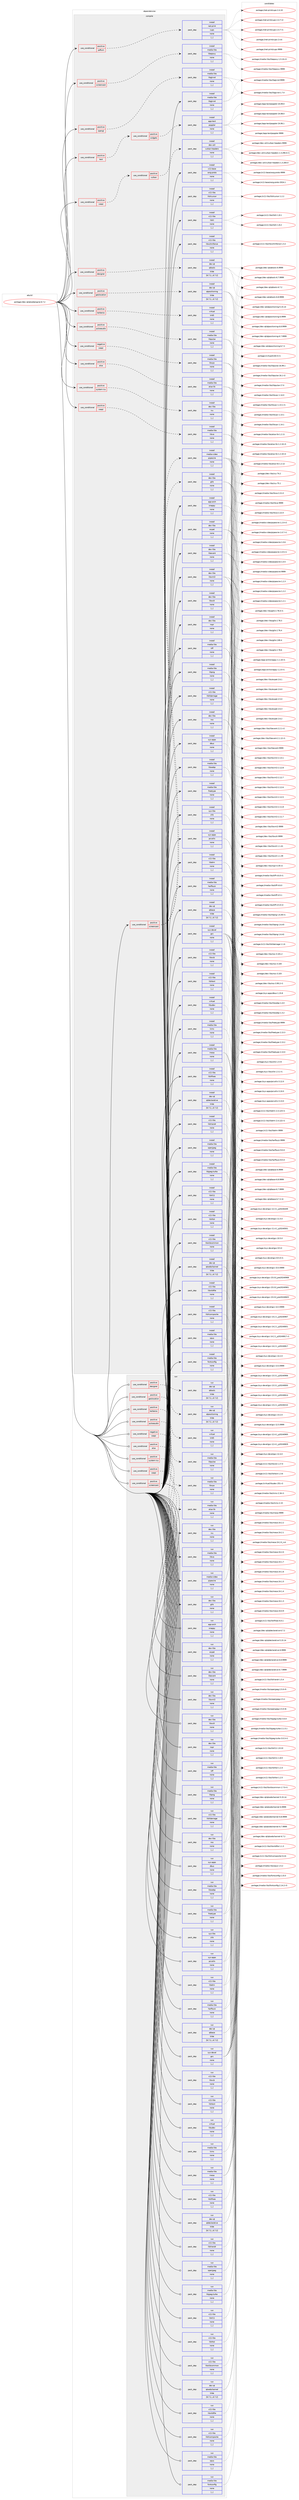 digraph prolog {

# *************
# Graph options
# *************

newrank=true;
concentrate=true;
compound=true;
graph [rankdir=LR,fontname=Helvetica,fontsize=10,ranksep=1.5];#, ranksep=2.5, nodesep=0.2];
edge  [arrowhead=vee];
node  [fontname=Helvetica,fontsize=10];

# **********
# The ebuild
# **********

subgraph cluster_leftcol {
color=gray;
label=<<i>ebuild</i>>;
id [label="portage://dev-qt/qtwebengine-6.7.2", color=red, width=4, href="../dev-qt/qtwebengine-6.7.2.svg"];
}

# ****************
# The dependencies
# ****************

subgraph cluster_midcol {
color=gray;
label=<<i>dependencies</i>>;
subgraph cluster_compile {
fillcolor="#eeeeee";
style=filled;
label=<<i>compile</i>>;
subgraph cond173348 {
dependency667171 [label=<<TABLE BORDER="0" CELLBORDER="1" CELLSPACING="0" CELLPADDING="4"><TR><TD ROWSPAN="3" CELLPADDING="10">use_conditional</TD></TR><TR><TD>negative</TD></TR><TR><TD>vaapi</TD></TR></TABLE>>, shape=none, color=red];
subgraph pack488956 {
dependency667172 [label=<<TABLE BORDER="0" CELLBORDER="1" CELLSPACING="0" CELLPADDING="4" WIDTH="220"><TR><TD ROWSPAN="6" CELLPADDING="30">pack_dep</TD></TR><TR><TD WIDTH="110">install</TD></TR><TR><TD>media-libs</TD></TR><TR><TD>libvpx</TD></TR><TR><TD>none</TD></TR><TR><TD>[,,]</TD></TR></TABLE>>, shape=none, color=blue];
}
dependency667171:e -> dependency667172:w [weight=20,style="dashed",arrowhead="vee"];
}
id:e -> dependency667171:w [weight=20,style="solid",arrowhead="vee"];
subgraph cond173349 {
dependency667173 [label=<<TABLE BORDER="0" CELLBORDER="1" CELLSPACING="0" CELLPADDING="4"><TR><TD ROWSPAN="3" CELLPADDING="10">use_conditional</TD></TR><TR><TD>positive</TD></TR><TR><TD>alsa</TD></TR></TABLE>>, shape=none, color=red];
subgraph pack488957 {
dependency667174 [label=<<TABLE BORDER="0" CELLBORDER="1" CELLSPACING="0" CELLPADDING="4" WIDTH="220"><TR><TD ROWSPAN="6" CELLPADDING="30">pack_dep</TD></TR><TR><TD WIDTH="110">install</TD></TR><TR><TD>media-libs</TD></TR><TR><TD>alsa-lib</TD></TR><TR><TD>none</TD></TR><TR><TD>[,,]</TD></TR></TABLE>>, shape=none, color=blue];
}
dependency667173:e -> dependency667174:w [weight=20,style="dashed",arrowhead="vee"];
}
id:e -> dependency667173:w [weight=20,style="solid",arrowhead="vee"];
subgraph cond173350 {
dependency667175 [label=<<TABLE BORDER="0" CELLBORDER="1" CELLSPACING="0" CELLPADDING="4"><TR><TD ROWSPAN="3" CELLPADDING="10">use_conditional</TD></TR><TR><TD>positive</TD></TR><TR><TD>designer</TD></TR></TABLE>>, shape=none, color=red];
subgraph pack488958 {
dependency667176 [label=<<TABLE BORDER="0" CELLBORDER="1" CELLSPACING="0" CELLPADDING="4" WIDTH="220"><TR><TD ROWSPAN="6" CELLPADDING="30">pack_dep</TD></TR><TR><TD WIDTH="110">install</TD></TR><TR><TD>dev-qt</TD></TR><TR><TD>qttools</TD></TR><TR><TD>tilde</TD></TR><TR><TD>[6.7.2,,,6.7.2]</TD></TR></TABLE>>, shape=none, color=blue];
}
dependency667175:e -> dependency667176:w [weight=20,style="dashed",arrowhead="vee"];
}
id:e -> dependency667175:w [weight=20,style="solid",arrowhead="vee"];
subgraph cond173351 {
dependency667177 [label=<<TABLE BORDER="0" CELLBORDER="1" CELLSPACING="0" CELLPADDING="4"><TR><TD ROWSPAN="3" CELLPADDING="10">use_conditional</TD></TR><TR><TD>positive</TD></TR><TR><TD>geolocation</TD></TR></TABLE>>, shape=none, color=red];
subgraph pack488959 {
dependency667178 [label=<<TABLE BORDER="0" CELLBORDER="1" CELLSPACING="0" CELLPADDING="4" WIDTH="220"><TR><TD ROWSPAN="6" CELLPADDING="30">pack_dep</TD></TR><TR><TD WIDTH="110">install</TD></TR><TR><TD>dev-qt</TD></TR><TR><TD>qtpositioning</TD></TR><TR><TD>tilde</TD></TR><TR><TD>[6.7.2,,,6.7.2]</TD></TR></TABLE>>, shape=none, color=blue];
}
dependency667177:e -> dependency667178:w [weight=20,style="dashed",arrowhead="vee"];
}
id:e -> dependency667177:w [weight=20,style="solid",arrowhead="vee"];
subgraph cond173352 {
dependency667179 [label=<<TABLE BORDER="0" CELLBORDER="1" CELLSPACING="0" CELLPADDING="4"><TR><TD ROWSPAN="3" CELLPADDING="10">use_conditional</TD></TR><TR><TD>positive</TD></TR><TR><TD>kerberos</TD></TR></TABLE>>, shape=none, color=red];
subgraph pack488960 {
dependency667180 [label=<<TABLE BORDER="0" CELLBORDER="1" CELLSPACING="0" CELLPADDING="4" WIDTH="220"><TR><TD ROWSPAN="6" CELLPADDING="30">pack_dep</TD></TR><TR><TD WIDTH="110">install</TD></TR><TR><TD>virtual</TD></TR><TR><TD>krb5</TD></TR><TR><TD>none</TD></TR><TR><TD>[,,]</TD></TR></TABLE>>, shape=none, color=blue];
}
dependency667179:e -> dependency667180:w [weight=20,style="dashed",arrowhead="vee"];
}
id:e -> dependency667179:w [weight=20,style="solid",arrowhead="vee"];
subgraph cond173353 {
dependency667181 [label=<<TABLE BORDER="0" CELLBORDER="1" CELLSPACING="0" CELLPADDING="4"><TR><TD ROWSPAN="3" CELLPADDING="10">use_conditional</TD></TR><TR><TD>positive</TD></TR><TR><TD>opengl</TD></TR></TABLE>>, shape=none, color=red];
subgraph pack488961 {
dependency667182 [label=<<TABLE BORDER="0" CELLBORDER="1" CELLSPACING="0" CELLPADDING="4" WIDTH="220"><TR><TD ROWSPAN="6" CELLPADDING="30">pack_dep</TD></TR><TR><TD WIDTH="110">install</TD></TR><TR><TD>media-libs</TD></TR><TR><TD>libglvnd</TD></TR><TR><TD>none</TD></TR><TR><TD>[,,]</TD></TR></TABLE>>, shape=none, color=blue];
}
dependency667181:e -> dependency667182:w [weight=20,style="dashed",arrowhead="vee"];
}
id:e -> dependency667181:w [weight=20,style="solid",arrowhead="vee"];
subgraph cond173354 {
dependency667183 [label=<<TABLE BORDER="0" CELLBORDER="1" CELLSPACING="0" CELLPADDING="4"><TR><TD ROWSPAN="3" CELLPADDING="10">use_conditional</TD></TR><TR><TD>positive</TD></TR><TR><TD>pdfium</TD></TR></TABLE>>, shape=none, color=red];
subgraph pack488962 {
dependency667184 [label=<<TABLE BORDER="0" CELLBORDER="1" CELLSPACING="0" CELLPADDING="4" WIDTH="220"><TR><TD ROWSPAN="6" CELLPADDING="30">pack_dep</TD></TR><TR><TD WIDTH="110">install</TD></TR><TR><TD>net-print</TD></TR><TR><TD>cups</TD></TR><TR><TD>none</TD></TR><TR><TD>[,,]</TD></TR></TABLE>>, shape=none, color=blue];
}
dependency667183:e -> dependency667184:w [weight=20,style="dashed",arrowhead="vee"];
}
id:e -> dependency667183:w [weight=20,style="solid",arrowhead="vee"];
subgraph cond173355 {
dependency667185 [label=<<TABLE BORDER="0" CELLBORDER="1" CELLSPACING="0" CELLPADDING="4"><TR><TD ROWSPAN="3" CELLPADDING="10">use_conditional</TD></TR><TR><TD>positive</TD></TR><TR><TD>pulseaudio</TD></TR></TABLE>>, shape=none, color=red];
subgraph pack488963 {
dependency667186 [label=<<TABLE BORDER="0" CELLBORDER="1" CELLSPACING="0" CELLPADDING="4" WIDTH="220"><TR><TD ROWSPAN="6" CELLPADDING="30">pack_dep</TD></TR><TR><TD WIDTH="110">install</TD></TR><TR><TD>media-libs</TD></TR><TR><TD>libpulse</TD></TR><TR><TD>none</TD></TR><TR><TD>[,,]</TD></TR></TABLE>>, shape=none, color=blue];
}
dependency667185:e -> dependency667186:w [weight=20,style="dashed",arrowhead="vee"];
}
id:e -> dependency667185:w [weight=20,style="solid",arrowhead="vee"];
subgraph cond173356 {
dependency667187 [label=<<TABLE BORDER="0" CELLBORDER="1" CELLSPACING="0" CELLPADDING="4"><TR><TD ROWSPAN="3" CELLPADDING="10">use_conditional</TD></TR><TR><TD>positive</TD></TR><TR><TD>screencast</TD></TR></TABLE>>, shape=none, color=red];
subgraph pack488964 {
dependency667188 [label=<<TABLE BORDER="0" CELLBORDER="1" CELLSPACING="0" CELLPADDING="4" WIDTH="220"><TR><TD ROWSPAN="6" CELLPADDING="30">pack_dep</TD></TR><TR><TD WIDTH="110">install</TD></TR><TR><TD>dev-libs</TD></TR><TR><TD>glib</TD></TR><TR><TD>none</TD></TR><TR><TD>[,,]</TD></TR></TABLE>>, shape=none, color=blue];
}
dependency667187:e -> dependency667188:w [weight=20,style="dashed",arrowhead="vee"];
subgraph pack488965 {
dependency667189 [label=<<TABLE BORDER="0" CELLBORDER="1" CELLSPACING="0" CELLPADDING="4" WIDTH="220"><TR><TD ROWSPAN="6" CELLPADDING="30">pack_dep</TD></TR><TR><TD WIDTH="110">install</TD></TR><TR><TD>media-video</TD></TR><TR><TD>pipewire</TD></TR><TR><TD>none</TD></TR><TR><TD>[,,]</TD></TR></TABLE>>, shape=none, color=blue];
}
dependency667187:e -> dependency667189:w [weight=20,style="dashed",arrowhead="vee"];
}
id:e -> dependency667187:w [weight=20,style="solid",arrowhead="vee"];
subgraph cond173357 {
dependency667190 [label=<<TABLE BORDER="0" CELLBORDER="1" CELLSPACING="0" CELLPADDING="4"><TR><TD ROWSPAN="3" CELLPADDING="10">use_conditional</TD></TR><TR><TD>positive</TD></TR><TR><TD>screencast</TD></TR></TABLE>>, shape=none, color=red];
subgraph pack488966 {
dependency667191 [label=<<TABLE BORDER="0" CELLBORDER="1" CELLSPACING="0" CELLPADDING="4" WIDTH="220"><TR><TD ROWSPAN="6" CELLPADDING="30">pack_dep</TD></TR><TR><TD WIDTH="110">install</TD></TR><TR><TD>media-libs</TD></TR><TR><TD>libepoxy</TD></TR><TR><TD>none</TD></TR><TR><TD>[,,]</TD></TR></TABLE>>, shape=none, color=blue];
}
dependency667190:e -> dependency667191:w [weight=20,style="dashed",arrowhead="vee"];
}
id:e -> dependency667190:w [weight=20,style="solid",arrowhead="vee"];
subgraph cond173358 {
dependency667192 [label=<<TABLE BORDER="0" CELLBORDER="1" CELLSPACING="0" CELLPADDING="4"><TR><TD ROWSPAN="3" CELLPADDING="10">use_conditional</TD></TR><TR><TD>positive</TD></TR><TR><TD>system-icu</TD></TR></TABLE>>, shape=none, color=red];
subgraph pack488967 {
dependency667193 [label=<<TABLE BORDER="0" CELLBORDER="1" CELLSPACING="0" CELLPADDING="4" WIDTH="220"><TR><TD ROWSPAN="6" CELLPADDING="30">pack_dep</TD></TR><TR><TD WIDTH="110">install</TD></TR><TR><TD>dev-libs</TD></TR><TR><TD>icu</TD></TR><TR><TD>none</TD></TR><TR><TD>[,,]</TD></TR></TABLE>>, shape=none, color=blue];
}
dependency667192:e -> dependency667193:w [weight=20,style="dashed",arrowhead="vee"];
}
id:e -> dependency667192:w [weight=20,style="solid",arrowhead="vee"];
subgraph cond173359 {
dependency667194 [label=<<TABLE BORDER="0" CELLBORDER="1" CELLSPACING="0" CELLPADDING="4"><TR><TD ROWSPAN="3" CELLPADDING="10">use_conditional</TD></TR><TR><TD>positive</TD></TR><TR><TD>test</TD></TR></TABLE>>, shape=none, color=red];
subgraph cond173360 {
dependency667195 [label=<<TABLE BORDER="0" CELLBORDER="1" CELLSPACING="0" CELLPADDING="4"><TR><TD ROWSPAN="3" CELLPADDING="10">use_conditional</TD></TR><TR><TD>positive</TD></TR><TR><TD>widgets</TD></TR></TABLE>>, shape=none, color=red];
subgraph pack488968 {
dependency667196 [label=<<TABLE BORDER="0" CELLBORDER="1" CELLSPACING="0" CELLPADDING="4" WIDTH="220"><TR><TD ROWSPAN="6" CELLPADDING="30">pack_dep</TD></TR><TR><TD WIDTH="110">install</TD></TR><TR><TD>app-text</TD></TR><TR><TD>poppler</TD></TR><TR><TD>none</TD></TR><TR><TD>[,,]</TD></TR></TABLE>>, shape=none, color=blue];
}
dependency667195:e -> dependency667196:w [weight=20,style="dashed",arrowhead="vee"];
}
dependency667194:e -> dependency667195:w [weight=20,style="dashed",arrowhead="vee"];
}
id:e -> dependency667194:w [weight=20,style="solid",arrowhead="vee"];
subgraph cond173361 {
dependency667197 [label=<<TABLE BORDER="0" CELLBORDER="1" CELLSPACING="0" CELLPADDING="4"><TR><TD ROWSPAN="3" CELLPADDING="10">use_conditional</TD></TR><TR><TD>positive</TD></TR><TR><TD>vaapi</TD></TR></TABLE>>, shape=none, color=red];
subgraph cond173362 {
dependency667198 [label=<<TABLE BORDER="0" CELLBORDER="1" CELLSPACING="0" CELLPADDING="4"><TR><TD ROWSPAN="3" CELLPADDING="10">use_conditional</TD></TR><TR><TD>positive</TD></TR><TR><TD>vulkan</TD></TR></TABLE>>, shape=none, color=red];
subgraph pack488969 {
dependency667199 [label=<<TABLE BORDER="0" CELLBORDER="1" CELLSPACING="0" CELLPADDING="4" WIDTH="220"><TR><TD ROWSPAN="6" CELLPADDING="30">pack_dep</TD></TR><TR><TD WIDTH="110">install</TD></TR><TR><TD>dev-util</TD></TR><TR><TD>vulkan-headers</TD></TR><TR><TD>none</TD></TR><TR><TD>[,,]</TD></TR></TABLE>>, shape=none, color=blue];
}
dependency667198:e -> dependency667199:w [weight=20,style="dashed",arrowhead="vee"];
}
dependency667197:e -> dependency667198:w [weight=20,style="dashed",arrowhead="vee"];
}
id:e -> dependency667197:w [weight=20,style="solid",arrowhead="vee"];
subgraph cond173363 {
dependency667200 [label=<<TABLE BORDER="0" CELLBORDER="1" CELLSPACING="0" CELLPADDING="4"><TR><TD ROWSPAN="3" CELLPADDING="10">use_conditional</TD></TR><TR><TD>positive</TD></TR><TR><TD>vaapi</TD></TR></TABLE>>, shape=none, color=red];
subgraph pack488970 {
dependency667201 [label=<<TABLE BORDER="0" CELLBORDER="1" CELLSPACING="0" CELLPADDING="4" WIDTH="220"><TR><TD ROWSPAN="6" CELLPADDING="30">pack_dep</TD></TR><TR><TD WIDTH="110">install</TD></TR><TR><TD>media-libs</TD></TR><TR><TD>libva</TD></TR><TR><TD>none</TD></TR><TR><TD>[,,]</TD></TR></TABLE>>, shape=none, color=blue];
}
dependency667200:e -> dependency667201:w [weight=20,style="dashed",arrowhead="vee"];
}
id:e -> dependency667200:w [weight=20,style="solid",arrowhead="vee"];
subgraph pack488971 {
dependency667202 [label=<<TABLE BORDER="0" CELLBORDER="1" CELLSPACING="0" CELLPADDING="4" WIDTH="220"><TR><TD ROWSPAN="6" CELLPADDING="30">pack_dep</TD></TR><TR><TD WIDTH="110">install</TD></TR><TR><TD>app-arch</TD></TR><TR><TD>snappy</TD></TR><TR><TD>none</TD></TR><TR><TD>[,,]</TD></TR></TABLE>>, shape=none, color=blue];
}
id:e -> dependency667202:w [weight=20,style="solid",arrowhead="vee"];
subgraph pack488972 {
dependency667203 [label=<<TABLE BORDER="0" CELLBORDER="1" CELLSPACING="0" CELLPADDING="4" WIDTH="220"><TR><TD ROWSPAN="6" CELLPADDING="30">pack_dep</TD></TR><TR><TD WIDTH="110">install</TD></TR><TR><TD>dev-libs</TD></TR><TR><TD>expat</TD></TR><TR><TD>none</TD></TR><TR><TD>[,,]</TD></TR></TABLE>>, shape=none, color=blue];
}
id:e -> dependency667203:w [weight=20,style="solid",arrowhead="vee"];
subgraph pack488973 {
dependency667204 [label=<<TABLE BORDER="0" CELLBORDER="1" CELLSPACING="0" CELLPADDING="4" WIDTH="220"><TR><TD ROWSPAN="6" CELLPADDING="30">pack_dep</TD></TR><TR><TD WIDTH="110">install</TD></TR><TR><TD>dev-libs</TD></TR><TR><TD>libevent</TD></TR><TR><TD>none</TD></TR><TR><TD>[,,]</TD></TR></TABLE>>, shape=none, color=blue];
}
id:e -> dependency667204:w [weight=20,style="solid",arrowhead="vee"];
subgraph pack488974 {
dependency667205 [label=<<TABLE BORDER="0" CELLBORDER="1" CELLSPACING="0" CELLPADDING="4" WIDTH="220"><TR><TD ROWSPAN="6" CELLPADDING="30">pack_dep</TD></TR><TR><TD WIDTH="110">install</TD></TR><TR><TD>dev-libs</TD></TR><TR><TD>libxml2</TD></TR><TR><TD>none</TD></TR><TR><TD>[,,]</TD></TR></TABLE>>, shape=none, color=blue];
}
id:e -> dependency667205:w [weight=20,style="solid",arrowhead="vee"];
subgraph pack488975 {
dependency667206 [label=<<TABLE BORDER="0" CELLBORDER="1" CELLSPACING="0" CELLPADDING="4" WIDTH="220"><TR><TD ROWSPAN="6" CELLPADDING="30">pack_dep</TD></TR><TR><TD WIDTH="110">install</TD></TR><TR><TD>dev-libs</TD></TR><TR><TD>libxslt</TD></TR><TR><TD>none</TD></TR><TR><TD>[,,]</TD></TR></TABLE>>, shape=none, color=blue];
}
id:e -> dependency667206:w [weight=20,style="solid",arrowhead="vee"];
subgraph pack488976 {
dependency667207 [label=<<TABLE BORDER="0" CELLBORDER="1" CELLSPACING="0" CELLPADDING="4" WIDTH="220"><TR><TD ROWSPAN="6" CELLPADDING="30">pack_dep</TD></TR><TR><TD WIDTH="110">install</TD></TR><TR><TD>dev-libs</TD></TR><TR><TD>nspr</TD></TR><TR><TD>none</TD></TR><TR><TD>[,,]</TD></TR></TABLE>>, shape=none, color=blue];
}
id:e -> dependency667207:w [weight=20,style="solid",arrowhead="vee"];
subgraph pack488977 {
dependency667208 [label=<<TABLE BORDER="0" CELLBORDER="1" CELLSPACING="0" CELLPADDING="4" WIDTH="220"><TR><TD ROWSPAN="6" CELLPADDING="30">pack_dep</TD></TR><TR><TD WIDTH="110">install</TD></TR><TR><TD>dev-libs</TD></TR><TR><TD>nss</TD></TR><TR><TD>none</TD></TR><TR><TD>[,,]</TD></TR></TABLE>>, shape=none, color=blue];
}
id:e -> dependency667208:w [weight=20,style="solid",arrowhead="vee"];
subgraph pack488978 {
dependency667209 [label=<<TABLE BORDER="0" CELLBORDER="1" CELLSPACING="0" CELLPADDING="4" WIDTH="220"><TR><TD ROWSPAN="6" CELLPADDING="30">pack_dep</TD></TR><TR><TD WIDTH="110">install</TD></TR><TR><TD>dev-qt</TD></TR><TR><TD>qtbase</TD></TR><TR><TD>tilde</TD></TR><TR><TD>[6.7.2,,,6.7.2]</TD></TR></TABLE>>, shape=none, color=blue];
}
id:e -> dependency667209:w [weight=20,style="solid",arrowhead="vee"];
subgraph pack488979 {
dependency667210 [label=<<TABLE BORDER="0" CELLBORDER="1" CELLSPACING="0" CELLPADDING="4" WIDTH="220"><TR><TD ROWSPAN="6" CELLPADDING="30">pack_dep</TD></TR><TR><TD WIDTH="110">install</TD></TR><TR><TD>dev-qt</TD></TR><TR><TD>qtdeclarative</TD></TR><TR><TD>tilde</TD></TR><TR><TD>[6.7.2,,,6.7.2]</TD></TR></TABLE>>, shape=none, color=blue];
}
id:e -> dependency667210:w [weight=20,style="solid",arrowhead="vee"];
subgraph pack488980 {
dependency667211 [label=<<TABLE BORDER="0" CELLBORDER="1" CELLSPACING="0" CELLPADDING="4" WIDTH="220"><TR><TD ROWSPAN="6" CELLPADDING="30">pack_dep</TD></TR><TR><TD WIDTH="110">install</TD></TR><TR><TD>dev-qt</TD></TR><TR><TD>qtwebchannel</TD></TR><TR><TD>tilde</TD></TR><TR><TD>[6.7.2,,,6.7.2]</TD></TR></TABLE>>, shape=none, color=blue];
}
id:e -> dependency667211:w [weight=20,style="solid",arrowhead="vee"];
subgraph pack488981 {
dependency667212 [label=<<TABLE BORDER="0" CELLBORDER="1" CELLSPACING="0" CELLPADDING="4" WIDTH="220"><TR><TD ROWSPAN="6" CELLPADDING="30">pack_dep</TD></TR><TR><TD WIDTH="110">install</TD></TR><TR><TD>media-libs</TD></TR><TR><TD>fontconfig</TD></TR><TR><TD>none</TD></TR><TR><TD>[,,]</TD></TR></TABLE>>, shape=none, color=blue];
}
id:e -> dependency667212:w [weight=20,style="solid",arrowhead="vee"];
subgraph pack488982 {
dependency667213 [label=<<TABLE BORDER="0" CELLBORDER="1" CELLSPACING="0" CELLPADDING="4" WIDTH="220"><TR><TD ROWSPAN="6" CELLPADDING="30">pack_dep</TD></TR><TR><TD WIDTH="110">install</TD></TR><TR><TD>media-libs</TD></TR><TR><TD>freetype</TD></TR><TR><TD>none</TD></TR><TR><TD>[,,]</TD></TR></TABLE>>, shape=none, color=blue];
}
id:e -> dependency667213:w [weight=20,style="solid",arrowhead="vee"];
subgraph pack488983 {
dependency667214 [label=<<TABLE BORDER="0" CELLBORDER="1" CELLSPACING="0" CELLPADDING="4" WIDTH="220"><TR><TD ROWSPAN="6" CELLPADDING="30">pack_dep</TD></TR><TR><TD WIDTH="110">install</TD></TR><TR><TD>media-libs</TD></TR><TR><TD>harfbuzz</TD></TR><TR><TD>none</TD></TR><TR><TD>[,,]</TD></TR></TABLE>>, shape=none, color=blue];
}
id:e -> dependency667214:w [weight=20,style="solid",arrowhead="vee"];
subgraph pack488984 {
dependency667215 [label=<<TABLE BORDER="0" CELLBORDER="1" CELLSPACING="0" CELLPADDING="4" WIDTH="220"><TR><TD ROWSPAN="6" CELLPADDING="30">pack_dep</TD></TR><TR><TD WIDTH="110">install</TD></TR><TR><TD>media-libs</TD></TR><TR><TD>lcms</TD></TR><TR><TD>none</TD></TR><TR><TD>[,,]</TD></TR></TABLE>>, shape=none, color=blue];
}
id:e -> dependency667215:w [weight=20,style="solid",arrowhead="vee"];
subgraph pack488985 {
dependency667216 [label=<<TABLE BORDER="0" CELLBORDER="1" CELLSPACING="0" CELLPADDING="4" WIDTH="220"><TR><TD ROWSPAN="6" CELLPADDING="30">pack_dep</TD></TR><TR><TD WIDTH="110">install</TD></TR><TR><TD>media-libs</TD></TR><TR><TD>libglvnd</TD></TR><TR><TD>none</TD></TR><TR><TD>[,,]</TD></TR></TABLE>>, shape=none, color=blue];
}
id:e -> dependency667216:w [weight=20,style="solid",arrowhead="vee"];
subgraph pack488986 {
dependency667217 [label=<<TABLE BORDER="0" CELLBORDER="1" CELLSPACING="0" CELLPADDING="4" WIDTH="220"><TR><TD ROWSPAN="6" CELLPADDING="30">pack_dep</TD></TR><TR><TD WIDTH="110">install</TD></TR><TR><TD>media-libs</TD></TR><TR><TD>libjpeg-turbo</TD></TR><TR><TD>none</TD></TR><TR><TD>[,,]</TD></TR></TABLE>>, shape=none, color=blue];
}
id:e -> dependency667217:w [weight=20,style="solid",arrowhead="vee"];
subgraph pack488987 {
dependency667218 [label=<<TABLE BORDER="0" CELLBORDER="1" CELLSPACING="0" CELLPADDING="4" WIDTH="220"><TR><TD ROWSPAN="6" CELLPADDING="30">pack_dep</TD></TR><TR><TD WIDTH="110">install</TD></TR><TR><TD>media-libs</TD></TR><TR><TD>libpng</TD></TR><TR><TD>none</TD></TR><TR><TD>[,,]</TD></TR></TABLE>>, shape=none, color=blue];
}
id:e -> dependency667218:w [weight=20,style="solid",arrowhead="vee"];
subgraph pack488988 {
dependency667219 [label=<<TABLE BORDER="0" CELLBORDER="1" CELLSPACING="0" CELLPADDING="4" WIDTH="220"><TR><TD ROWSPAN="6" CELLPADDING="30">pack_dep</TD></TR><TR><TD WIDTH="110">install</TD></TR><TR><TD>media-libs</TD></TR><TR><TD>libwebp</TD></TR><TR><TD>none</TD></TR><TR><TD>[,,]</TD></TR></TABLE>>, shape=none, color=blue];
}
id:e -> dependency667219:w [weight=20,style="solid",arrowhead="vee"];
subgraph pack488989 {
dependency667220 [label=<<TABLE BORDER="0" CELLBORDER="1" CELLSPACING="0" CELLPADDING="4" WIDTH="220"><TR><TD ROWSPAN="6" CELLPADDING="30">pack_dep</TD></TR><TR><TD WIDTH="110">install</TD></TR><TR><TD>media-libs</TD></TR><TR><TD>mesa</TD></TR><TR><TD>none</TD></TR><TR><TD>[,,]</TD></TR></TABLE>>, shape=none, color=blue];
}
id:e -> dependency667220:w [weight=20,style="solid",arrowhead="vee"];
subgraph pack488990 {
dependency667221 [label=<<TABLE BORDER="0" CELLBORDER="1" CELLSPACING="0" CELLPADDING="4" WIDTH="220"><TR><TD ROWSPAN="6" CELLPADDING="30">pack_dep</TD></TR><TR><TD WIDTH="110">install</TD></TR><TR><TD>media-libs</TD></TR><TR><TD>openjpeg</TD></TR><TR><TD>none</TD></TR><TR><TD>[,,]</TD></TR></TABLE>>, shape=none, color=blue];
}
id:e -> dependency667221:w [weight=20,style="solid",arrowhead="vee"];
subgraph pack488991 {
dependency667222 [label=<<TABLE BORDER="0" CELLBORDER="1" CELLSPACING="0" CELLPADDING="4" WIDTH="220"><TR><TD ROWSPAN="6" CELLPADDING="30">pack_dep</TD></TR><TR><TD WIDTH="110">install</TD></TR><TR><TD>media-libs</TD></TR><TR><TD>opus</TD></TR><TR><TD>none</TD></TR><TR><TD>[,,]</TD></TR></TABLE>>, shape=none, color=blue];
}
id:e -> dependency667222:w [weight=20,style="solid",arrowhead="vee"];
subgraph pack488992 {
dependency667223 [label=<<TABLE BORDER="0" CELLBORDER="1" CELLSPACING="0" CELLPADDING="4" WIDTH="220"><TR><TD ROWSPAN="6" CELLPADDING="30">pack_dep</TD></TR><TR><TD WIDTH="110">install</TD></TR><TR><TD>media-libs</TD></TR><TR><TD>tiff</TD></TR><TR><TD>none</TD></TR><TR><TD>[,,]</TD></TR></TABLE>>, shape=none, color=blue];
}
id:e -> dependency667223:w [weight=20,style="solid",arrowhead="vee"];
subgraph pack488993 {
dependency667224 [label=<<TABLE BORDER="0" CELLBORDER="1" CELLSPACING="0" CELLPADDING="4" WIDTH="220"><TR><TD ROWSPAN="6" CELLPADDING="30">pack_dep</TD></TR><TR><TD WIDTH="110">install</TD></TR><TR><TD>sys-apps</TD></TR><TR><TD>dbus</TD></TR><TR><TD>none</TD></TR><TR><TD>[,,]</TD></TR></TABLE>>, shape=none, color=blue];
}
id:e -> dependency667224:w [weight=20,style="solid",arrowhead="vee"];
subgraph pack488994 {
dependency667225 [label=<<TABLE BORDER="0" CELLBORDER="1" CELLSPACING="0" CELLPADDING="4" WIDTH="220"><TR><TD ROWSPAN="6" CELLPADDING="30">pack_dep</TD></TR><TR><TD WIDTH="110">install</TD></TR><TR><TD>sys-apps</TD></TR><TR><TD>pciutils</TD></TR><TR><TD>none</TD></TR><TR><TD>[,,]</TD></TR></TABLE>>, shape=none, color=blue];
}
id:e -> dependency667225:w [weight=20,style="solid",arrowhead="vee"];
subgraph pack488995 {
dependency667226 [label=<<TABLE BORDER="0" CELLBORDER="1" CELLSPACING="0" CELLPADDING="4" WIDTH="220"><TR><TD ROWSPAN="6" CELLPADDING="30">pack_dep</TD></TR><TR><TD WIDTH="110">install</TD></TR><TR><TD>sys-devel</TD></TR><TR><TD>gcc</TD></TR><TR><TD>none</TD></TR><TR><TD>[,,]</TD></TR></TABLE>>, shape=none, color=blue];
}
id:e -> dependency667226:w [weight=20,style="solid",arrowhead="vee"];
subgraph pack488996 {
dependency667227 [label=<<TABLE BORDER="0" CELLBORDER="1" CELLSPACING="0" CELLPADDING="4" WIDTH="220"><TR><TD ROWSPAN="6" CELLPADDING="30">pack_dep</TD></TR><TR><TD WIDTH="110">install</TD></TR><TR><TD>sys-libs</TD></TR><TR><TD>zlib</TD></TR><TR><TD>none</TD></TR><TR><TD>[,,]</TD></TR></TABLE>>, shape=none, color=blue];
}
id:e -> dependency667227:w [weight=20,style="solid",arrowhead="vee"];
subgraph pack488997 {
dependency667228 [label=<<TABLE BORDER="0" CELLBORDER="1" CELLSPACING="0" CELLPADDING="4" WIDTH="220"><TR><TD ROWSPAN="6" CELLPADDING="30">pack_dep</TD></TR><TR><TD WIDTH="110">install</TD></TR><TR><TD>virtual</TD></TR><TR><TD>libudev</TD></TR><TR><TD>none</TD></TR><TR><TD>[,,]</TD></TR></TABLE>>, shape=none, color=blue];
}
id:e -> dependency667228:w [weight=20,style="solid",arrowhead="vee"];
subgraph pack488998 {
dependency667229 [label=<<TABLE BORDER="0" CELLBORDER="1" CELLSPACING="0" CELLPADDING="4" WIDTH="220"><TR><TD ROWSPAN="6" CELLPADDING="30">pack_dep</TD></TR><TR><TD WIDTH="110">install</TD></TR><TR><TD>x11-base</TD></TR><TR><TD>xorg-proto</TD></TR><TR><TD>none</TD></TR><TR><TD>[,,]</TD></TR></TABLE>>, shape=none, color=blue];
}
id:e -> dependency667229:w [weight=20,style="solid",arrowhead="vee"];
subgraph pack488999 {
dependency667230 [label=<<TABLE BORDER="0" CELLBORDER="1" CELLSPACING="0" CELLPADDING="4" WIDTH="220"><TR><TD ROWSPAN="6" CELLPADDING="30">pack_dep</TD></TR><TR><TD WIDTH="110">install</TD></TR><TR><TD>x11-libs</TD></TR><TR><TD>libX11</TD></TR><TR><TD>none</TD></TR><TR><TD>[,,]</TD></TR></TABLE>>, shape=none, color=blue];
}
id:e -> dependency667230:w [weight=20,style="solid",arrowhead="vee"];
subgraph pack489000 {
dependency667231 [label=<<TABLE BORDER="0" CELLBORDER="1" CELLSPACING="0" CELLPADDING="4" WIDTH="220"><TR><TD ROWSPAN="6" CELLPADDING="30">pack_dep</TD></TR><TR><TD WIDTH="110">install</TD></TR><TR><TD>x11-libs</TD></TR><TR><TD>libXcomposite</TD></TR><TR><TD>none</TD></TR><TR><TD>[,,]</TD></TR></TABLE>>, shape=none, color=blue];
}
id:e -> dependency667231:w [weight=20,style="solid",arrowhead="vee"];
subgraph pack489001 {
dependency667232 [label=<<TABLE BORDER="0" CELLBORDER="1" CELLSPACING="0" CELLPADDING="4" WIDTH="220"><TR><TD ROWSPAN="6" CELLPADDING="30">pack_dep</TD></TR><TR><TD WIDTH="110">install</TD></TR><TR><TD>x11-libs</TD></TR><TR><TD>libXcursor</TD></TR><TR><TD>none</TD></TR><TR><TD>[,,]</TD></TR></TABLE>>, shape=none, color=blue];
}
id:e -> dependency667232:w [weight=20,style="solid",arrowhead="vee"];
subgraph pack489002 {
dependency667233 [label=<<TABLE BORDER="0" CELLBORDER="1" CELLSPACING="0" CELLPADDING="4" WIDTH="220"><TR><TD ROWSPAN="6" CELLPADDING="30">pack_dep</TD></TR><TR><TD WIDTH="110">install</TD></TR><TR><TD>x11-libs</TD></TR><TR><TD>libXdamage</TD></TR><TR><TD>none</TD></TR><TR><TD>[,,]</TD></TR></TABLE>>, shape=none, color=blue];
}
id:e -> dependency667233:w [weight=20,style="solid",arrowhead="vee"];
subgraph pack489003 {
dependency667234 [label=<<TABLE BORDER="0" CELLBORDER="1" CELLSPACING="0" CELLPADDING="4" WIDTH="220"><TR><TD ROWSPAN="6" CELLPADDING="30">pack_dep</TD></TR><TR><TD WIDTH="110">install</TD></TR><TR><TD>x11-libs</TD></TR><TR><TD>libXext</TD></TR><TR><TD>none</TD></TR><TR><TD>[,,]</TD></TR></TABLE>>, shape=none, color=blue];
}
id:e -> dependency667234:w [weight=20,style="solid",arrowhead="vee"];
subgraph pack489004 {
dependency667235 [label=<<TABLE BORDER="0" CELLBORDER="1" CELLSPACING="0" CELLPADDING="4" WIDTH="220"><TR><TD ROWSPAN="6" CELLPADDING="30">pack_dep</TD></TR><TR><TD WIDTH="110">install</TD></TR><TR><TD>x11-libs</TD></TR><TR><TD>libXfixes</TD></TR><TR><TD>none</TD></TR><TR><TD>[,,]</TD></TR></TABLE>>, shape=none, color=blue];
}
id:e -> dependency667235:w [weight=20,style="solid",arrowhead="vee"];
subgraph pack489005 {
dependency667236 [label=<<TABLE BORDER="0" CELLBORDER="1" CELLSPACING="0" CELLPADDING="4" WIDTH="220"><TR><TD ROWSPAN="6" CELLPADDING="30">pack_dep</TD></TR><TR><TD WIDTH="110">install</TD></TR><TR><TD>x11-libs</TD></TR><TR><TD>libXi</TD></TR><TR><TD>none</TD></TR><TR><TD>[,,]</TD></TR></TABLE>>, shape=none, color=blue];
}
id:e -> dependency667236:w [weight=20,style="solid",arrowhead="vee"];
subgraph pack489006 {
dependency667237 [label=<<TABLE BORDER="0" CELLBORDER="1" CELLSPACING="0" CELLPADDING="4" WIDTH="220"><TR><TD ROWSPAN="6" CELLPADDING="30">pack_dep</TD></TR><TR><TD WIDTH="110">install</TD></TR><TR><TD>x11-libs</TD></TR><TR><TD>libXrandr</TD></TR><TR><TD>none</TD></TR><TR><TD>[,,]</TD></TR></TABLE>>, shape=none, color=blue];
}
id:e -> dependency667237:w [weight=20,style="solid",arrowhead="vee"];
subgraph pack489007 {
dependency667238 [label=<<TABLE BORDER="0" CELLBORDER="1" CELLSPACING="0" CELLPADDING="4" WIDTH="220"><TR><TD ROWSPAN="6" CELLPADDING="30">pack_dep</TD></TR><TR><TD WIDTH="110">install</TD></TR><TR><TD>x11-libs</TD></TR><TR><TD>libXtst</TD></TR><TR><TD>none</TD></TR><TR><TD>[,,]</TD></TR></TABLE>>, shape=none, color=blue];
}
id:e -> dependency667238:w [weight=20,style="solid",arrowhead="vee"];
subgraph pack489008 {
dependency667239 [label=<<TABLE BORDER="0" CELLBORDER="1" CELLSPACING="0" CELLPADDING="4" WIDTH="220"><TR><TD ROWSPAN="6" CELLPADDING="30">pack_dep</TD></TR><TR><TD WIDTH="110">install</TD></TR><TR><TD>x11-libs</TD></TR><TR><TD>libdrm</TD></TR><TR><TD>none</TD></TR><TR><TD>[,,]</TD></TR></TABLE>>, shape=none, color=blue];
}
id:e -> dependency667239:w [weight=20,style="solid",arrowhead="vee"];
subgraph pack489009 {
dependency667240 [label=<<TABLE BORDER="0" CELLBORDER="1" CELLSPACING="0" CELLPADDING="4" WIDTH="220"><TR><TD ROWSPAN="6" CELLPADDING="30">pack_dep</TD></TR><TR><TD WIDTH="110">install</TD></TR><TR><TD>x11-libs</TD></TR><TR><TD>libxcb</TD></TR><TR><TD>none</TD></TR><TR><TD>[,,]</TD></TR></TABLE>>, shape=none, color=blue];
}
id:e -> dependency667240:w [weight=20,style="solid",arrowhead="vee"];
subgraph pack489010 {
dependency667241 [label=<<TABLE BORDER="0" CELLBORDER="1" CELLSPACING="0" CELLPADDING="4" WIDTH="220"><TR><TD ROWSPAN="6" CELLPADDING="30">pack_dep</TD></TR><TR><TD WIDTH="110">install</TD></TR><TR><TD>x11-libs</TD></TR><TR><TD>libxkbcommon</TD></TR><TR><TD>none</TD></TR><TR><TD>[,,]</TD></TR></TABLE>>, shape=none, color=blue];
}
id:e -> dependency667241:w [weight=20,style="solid",arrowhead="vee"];
subgraph pack489011 {
dependency667242 [label=<<TABLE BORDER="0" CELLBORDER="1" CELLSPACING="0" CELLPADDING="4" WIDTH="220"><TR><TD ROWSPAN="6" CELLPADDING="30">pack_dep</TD></TR><TR><TD WIDTH="110">install</TD></TR><TR><TD>x11-libs</TD></TR><TR><TD>libxkbfile</TD></TR><TR><TD>none</TD></TR><TR><TD>[,,]</TD></TR></TABLE>>, shape=none, color=blue];
}
id:e -> dependency667242:w [weight=20,style="solid",arrowhead="vee"];
subgraph pack489012 {
dependency667243 [label=<<TABLE BORDER="0" CELLBORDER="1" CELLSPACING="0" CELLPADDING="4" WIDTH="220"><TR><TD ROWSPAN="6" CELLPADDING="30">pack_dep</TD></TR><TR><TD WIDTH="110">install</TD></TR><TR><TD>x11-libs</TD></TR><TR><TD>libxshmfence</TD></TR><TR><TD>none</TD></TR><TR><TD>[,,]</TD></TR></TABLE>>, shape=none, color=blue];
}
id:e -> dependency667243:w [weight=20,style="solid",arrowhead="vee"];
}
subgraph cluster_compileandrun {
fillcolor="#eeeeee";
style=filled;
label=<<i>compile and run</i>>;
}
subgraph cluster_run {
fillcolor="#eeeeee";
style=filled;
label=<<i>run</i>>;
subgraph cond173364 {
dependency667244 [label=<<TABLE BORDER="0" CELLBORDER="1" CELLSPACING="0" CELLPADDING="4"><TR><TD ROWSPAN="3" CELLPADDING="10">use_conditional</TD></TR><TR><TD>negative</TD></TR><TR><TD>vaapi</TD></TR></TABLE>>, shape=none, color=red];
subgraph pack489013 {
dependency667245 [label=<<TABLE BORDER="0" CELLBORDER="1" CELLSPACING="0" CELLPADDING="4" WIDTH="220"><TR><TD ROWSPAN="6" CELLPADDING="30">pack_dep</TD></TR><TR><TD WIDTH="110">run</TD></TR><TR><TD>media-libs</TD></TR><TR><TD>libvpx</TD></TR><TR><TD>none</TD></TR><TR><TD>[,,]</TD></TR></TABLE>>, shape=none, color=blue];
}
dependency667244:e -> dependency667245:w [weight=20,style="dashed",arrowhead="vee"];
}
id:e -> dependency667244:w [weight=20,style="solid",arrowhead="odot"];
subgraph cond173365 {
dependency667246 [label=<<TABLE BORDER="0" CELLBORDER="1" CELLSPACING="0" CELLPADDING="4"><TR><TD ROWSPAN="3" CELLPADDING="10">use_conditional</TD></TR><TR><TD>positive</TD></TR><TR><TD>alsa</TD></TR></TABLE>>, shape=none, color=red];
subgraph pack489014 {
dependency667247 [label=<<TABLE BORDER="0" CELLBORDER="1" CELLSPACING="0" CELLPADDING="4" WIDTH="220"><TR><TD ROWSPAN="6" CELLPADDING="30">pack_dep</TD></TR><TR><TD WIDTH="110">run</TD></TR><TR><TD>media-libs</TD></TR><TR><TD>alsa-lib</TD></TR><TR><TD>none</TD></TR><TR><TD>[,,]</TD></TR></TABLE>>, shape=none, color=blue];
}
dependency667246:e -> dependency667247:w [weight=20,style="dashed",arrowhead="vee"];
}
id:e -> dependency667246:w [weight=20,style="solid",arrowhead="odot"];
subgraph cond173366 {
dependency667248 [label=<<TABLE BORDER="0" CELLBORDER="1" CELLSPACING="0" CELLPADDING="4"><TR><TD ROWSPAN="3" CELLPADDING="10">use_conditional</TD></TR><TR><TD>positive</TD></TR><TR><TD>designer</TD></TR></TABLE>>, shape=none, color=red];
subgraph pack489015 {
dependency667249 [label=<<TABLE BORDER="0" CELLBORDER="1" CELLSPACING="0" CELLPADDING="4" WIDTH="220"><TR><TD ROWSPAN="6" CELLPADDING="30">pack_dep</TD></TR><TR><TD WIDTH="110">run</TD></TR><TR><TD>dev-qt</TD></TR><TR><TD>qttools</TD></TR><TR><TD>tilde</TD></TR><TR><TD>[6.7.2,,,6.7.2]</TD></TR></TABLE>>, shape=none, color=blue];
}
dependency667248:e -> dependency667249:w [weight=20,style="dashed",arrowhead="vee"];
}
id:e -> dependency667248:w [weight=20,style="solid",arrowhead="odot"];
subgraph cond173367 {
dependency667250 [label=<<TABLE BORDER="0" CELLBORDER="1" CELLSPACING="0" CELLPADDING="4"><TR><TD ROWSPAN="3" CELLPADDING="10">use_conditional</TD></TR><TR><TD>positive</TD></TR><TR><TD>geolocation</TD></TR></TABLE>>, shape=none, color=red];
subgraph pack489016 {
dependency667251 [label=<<TABLE BORDER="0" CELLBORDER="1" CELLSPACING="0" CELLPADDING="4" WIDTH="220"><TR><TD ROWSPAN="6" CELLPADDING="30">pack_dep</TD></TR><TR><TD WIDTH="110">run</TD></TR><TR><TD>dev-qt</TD></TR><TR><TD>qtpositioning</TD></TR><TR><TD>tilde</TD></TR><TR><TD>[6.7.2,,,6.7.2]</TD></TR></TABLE>>, shape=none, color=blue];
}
dependency667250:e -> dependency667251:w [weight=20,style="dashed",arrowhead="vee"];
}
id:e -> dependency667250:w [weight=20,style="solid",arrowhead="odot"];
subgraph cond173368 {
dependency667252 [label=<<TABLE BORDER="0" CELLBORDER="1" CELLSPACING="0" CELLPADDING="4"><TR><TD ROWSPAN="3" CELLPADDING="10">use_conditional</TD></TR><TR><TD>positive</TD></TR><TR><TD>kerberos</TD></TR></TABLE>>, shape=none, color=red];
subgraph pack489017 {
dependency667253 [label=<<TABLE BORDER="0" CELLBORDER="1" CELLSPACING="0" CELLPADDING="4" WIDTH="220"><TR><TD ROWSPAN="6" CELLPADDING="30">pack_dep</TD></TR><TR><TD WIDTH="110">run</TD></TR><TR><TD>virtual</TD></TR><TR><TD>krb5</TD></TR><TR><TD>none</TD></TR><TR><TD>[,,]</TD></TR></TABLE>>, shape=none, color=blue];
}
dependency667252:e -> dependency667253:w [weight=20,style="dashed",arrowhead="vee"];
}
id:e -> dependency667252:w [weight=20,style="solid",arrowhead="odot"];
subgraph cond173369 {
dependency667254 [label=<<TABLE BORDER="0" CELLBORDER="1" CELLSPACING="0" CELLPADDING="4"><TR><TD ROWSPAN="3" CELLPADDING="10">use_conditional</TD></TR><TR><TD>positive</TD></TR><TR><TD>pulseaudio</TD></TR></TABLE>>, shape=none, color=red];
subgraph pack489018 {
dependency667255 [label=<<TABLE BORDER="0" CELLBORDER="1" CELLSPACING="0" CELLPADDING="4" WIDTH="220"><TR><TD ROWSPAN="6" CELLPADDING="30">pack_dep</TD></TR><TR><TD WIDTH="110">run</TD></TR><TR><TD>media-libs</TD></TR><TR><TD>libpulse</TD></TR><TR><TD>none</TD></TR><TR><TD>[,,]</TD></TR></TABLE>>, shape=none, color=blue];
}
dependency667254:e -> dependency667255:w [weight=20,style="dashed",arrowhead="vee"];
}
id:e -> dependency667254:w [weight=20,style="solid",arrowhead="odot"];
subgraph cond173370 {
dependency667256 [label=<<TABLE BORDER="0" CELLBORDER="1" CELLSPACING="0" CELLPADDING="4"><TR><TD ROWSPAN="3" CELLPADDING="10">use_conditional</TD></TR><TR><TD>positive</TD></TR><TR><TD>screencast</TD></TR></TABLE>>, shape=none, color=red];
subgraph pack489019 {
dependency667257 [label=<<TABLE BORDER="0" CELLBORDER="1" CELLSPACING="0" CELLPADDING="4" WIDTH="220"><TR><TD ROWSPAN="6" CELLPADDING="30">pack_dep</TD></TR><TR><TD WIDTH="110">run</TD></TR><TR><TD>dev-libs</TD></TR><TR><TD>glib</TD></TR><TR><TD>none</TD></TR><TR><TD>[,,]</TD></TR></TABLE>>, shape=none, color=blue];
}
dependency667256:e -> dependency667257:w [weight=20,style="dashed",arrowhead="vee"];
subgraph pack489020 {
dependency667258 [label=<<TABLE BORDER="0" CELLBORDER="1" CELLSPACING="0" CELLPADDING="4" WIDTH="220"><TR><TD ROWSPAN="6" CELLPADDING="30">pack_dep</TD></TR><TR><TD WIDTH="110">run</TD></TR><TR><TD>media-video</TD></TR><TR><TD>pipewire</TD></TR><TR><TD>none</TD></TR><TR><TD>[,,]</TD></TR></TABLE>>, shape=none, color=blue];
}
dependency667256:e -> dependency667258:w [weight=20,style="dashed",arrowhead="vee"];
}
id:e -> dependency667256:w [weight=20,style="solid",arrowhead="odot"];
subgraph cond173371 {
dependency667259 [label=<<TABLE BORDER="0" CELLBORDER="1" CELLSPACING="0" CELLPADDING="4"><TR><TD ROWSPAN="3" CELLPADDING="10">use_conditional</TD></TR><TR><TD>positive</TD></TR><TR><TD>system-icu</TD></TR></TABLE>>, shape=none, color=red];
subgraph pack489021 {
dependency667260 [label=<<TABLE BORDER="0" CELLBORDER="1" CELLSPACING="0" CELLPADDING="4" WIDTH="220"><TR><TD ROWSPAN="6" CELLPADDING="30">pack_dep</TD></TR><TR><TD WIDTH="110">run</TD></TR><TR><TD>dev-libs</TD></TR><TR><TD>icu</TD></TR><TR><TD>none</TD></TR><TR><TD>[,,]</TD></TR></TABLE>>, shape=none, color=blue];
}
dependency667259:e -> dependency667260:w [weight=20,style="dashed",arrowhead="vee"];
}
id:e -> dependency667259:w [weight=20,style="solid",arrowhead="odot"];
subgraph cond173372 {
dependency667261 [label=<<TABLE BORDER="0" CELLBORDER="1" CELLSPACING="0" CELLPADDING="4"><TR><TD ROWSPAN="3" CELLPADDING="10">use_conditional</TD></TR><TR><TD>positive</TD></TR><TR><TD>vaapi</TD></TR></TABLE>>, shape=none, color=red];
subgraph pack489022 {
dependency667262 [label=<<TABLE BORDER="0" CELLBORDER="1" CELLSPACING="0" CELLPADDING="4" WIDTH="220"><TR><TD ROWSPAN="6" CELLPADDING="30">pack_dep</TD></TR><TR><TD WIDTH="110">run</TD></TR><TR><TD>media-libs</TD></TR><TR><TD>libva</TD></TR><TR><TD>none</TD></TR><TR><TD>[,,]</TD></TR></TABLE>>, shape=none, color=blue];
}
dependency667261:e -> dependency667262:w [weight=20,style="dashed",arrowhead="vee"];
}
id:e -> dependency667261:w [weight=20,style="solid",arrowhead="odot"];
subgraph pack489023 {
dependency667263 [label=<<TABLE BORDER="0" CELLBORDER="1" CELLSPACING="0" CELLPADDING="4" WIDTH="220"><TR><TD ROWSPAN="6" CELLPADDING="30">pack_dep</TD></TR><TR><TD WIDTH="110">run</TD></TR><TR><TD>app-arch</TD></TR><TR><TD>snappy</TD></TR><TR><TD>none</TD></TR><TR><TD>[,,]</TD></TR></TABLE>>, shape=none, color=blue];
}
id:e -> dependency667263:w [weight=20,style="solid",arrowhead="odot"];
subgraph pack489024 {
dependency667264 [label=<<TABLE BORDER="0" CELLBORDER="1" CELLSPACING="0" CELLPADDING="4" WIDTH="220"><TR><TD ROWSPAN="6" CELLPADDING="30">pack_dep</TD></TR><TR><TD WIDTH="110">run</TD></TR><TR><TD>dev-libs</TD></TR><TR><TD>expat</TD></TR><TR><TD>none</TD></TR><TR><TD>[,,]</TD></TR></TABLE>>, shape=none, color=blue];
}
id:e -> dependency667264:w [weight=20,style="solid",arrowhead="odot"];
subgraph pack489025 {
dependency667265 [label=<<TABLE BORDER="0" CELLBORDER="1" CELLSPACING="0" CELLPADDING="4" WIDTH="220"><TR><TD ROWSPAN="6" CELLPADDING="30">pack_dep</TD></TR><TR><TD WIDTH="110">run</TD></TR><TR><TD>dev-libs</TD></TR><TR><TD>libevent</TD></TR><TR><TD>none</TD></TR><TR><TD>[,,]</TD></TR></TABLE>>, shape=none, color=blue];
}
id:e -> dependency667265:w [weight=20,style="solid",arrowhead="odot"];
subgraph pack489026 {
dependency667266 [label=<<TABLE BORDER="0" CELLBORDER="1" CELLSPACING="0" CELLPADDING="4" WIDTH="220"><TR><TD ROWSPAN="6" CELLPADDING="30">pack_dep</TD></TR><TR><TD WIDTH="110">run</TD></TR><TR><TD>dev-libs</TD></TR><TR><TD>libxml2</TD></TR><TR><TD>none</TD></TR><TR><TD>[,,]</TD></TR></TABLE>>, shape=none, color=blue];
}
id:e -> dependency667266:w [weight=20,style="solid",arrowhead="odot"];
subgraph pack489027 {
dependency667267 [label=<<TABLE BORDER="0" CELLBORDER="1" CELLSPACING="0" CELLPADDING="4" WIDTH="220"><TR><TD ROWSPAN="6" CELLPADDING="30">pack_dep</TD></TR><TR><TD WIDTH="110">run</TD></TR><TR><TD>dev-libs</TD></TR><TR><TD>libxslt</TD></TR><TR><TD>none</TD></TR><TR><TD>[,,]</TD></TR></TABLE>>, shape=none, color=blue];
}
id:e -> dependency667267:w [weight=20,style="solid",arrowhead="odot"];
subgraph pack489028 {
dependency667268 [label=<<TABLE BORDER="0" CELLBORDER="1" CELLSPACING="0" CELLPADDING="4" WIDTH="220"><TR><TD ROWSPAN="6" CELLPADDING="30">pack_dep</TD></TR><TR><TD WIDTH="110">run</TD></TR><TR><TD>dev-libs</TD></TR><TR><TD>nspr</TD></TR><TR><TD>none</TD></TR><TR><TD>[,,]</TD></TR></TABLE>>, shape=none, color=blue];
}
id:e -> dependency667268:w [weight=20,style="solid",arrowhead="odot"];
subgraph pack489029 {
dependency667269 [label=<<TABLE BORDER="0" CELLBORDER="1" CELLSPACING="0" CELLPADDING="4" WIDTH="220"><TR><TD ROWSPAN="6" CELLPADDING="30">pack_dep</TD></TR><TR><TD WIDTH="110">run</TD></TR><TR><TD>dev-libs</TD></TR><TR><TD>nss</TD></TR><TR><TD>none</TD></TR><TR><TD>[,,]</TD></TR></TABLE>>, shape=none, color=blue];
}
id:e -> dependency667269:w [weight=20,style="solid",arrowhead="odot"];
subgraph pack489030 {
dependency667270 [label=<<TABLE BORDER="0" CELLBORDER="1" CELLSPACING="0" CELLPADDING="4" WIDTH="220"><TR><TD ROWSPAN="6" CELLPADDING="30">pack_dep</TD></TR><TR><TD WIDTH="110">run</TD></TR><TR><TD>dev-qt</TD></TR><TR><TD>qtbase</TD></TR><TR><TD>tilde</TD></TR><TR><TD>[6.7.2,,,6.7.2]</TD></TR></TABLE>>, shape=none, color=blue];
}
id:e -> dependency667270:w [weight=20,style="solid",arrowhead="odot"];
subgraph pack489031 {
dependency667271 [label=<<TABLE BORDER="0" CELLBORDER="1" CELLSPACING="0" CELLPADDING="4" WIDTH="220"><TR><TD ROWSPAN="6" CELLPADDING="30">pack_dep</TD></TR><TR><TD WIDTH="110">run</TD></TR><TR><TD>dev-qt</TD></TR><TR><TD>qtdeclarative</TD></TR><TR><TD>tilde</TD></TR><TR><TD>[6.7.2,,,6.7.2]</TD></TR></TABLE>>, shape=none, color=blue];
}
id:e -> dependency667271:w [weight=20,style="solid",arrowhead="odot"];
subgraph pack489032 {
dependency667272 [label=<<TABLE BORDER="0" CELLBORDER="1" CELLSPACING="0" CELLPADDING="4" WIDTH="220"><TR><TD ROWSPAN="6" CELLPADDING="30">pack_dep</TD></TR><TR><TD WIDTH="110">run</TD></TR><TR><TD>dev-qt</TD></TR><TR><TD>qtwebchannel</TD></TR><TR><TD>tilde</TD></TR><TR><TD>[6.7.2,,,6.7.2]</TD></TR></TABLE>>, shape=none, color=blue];
}
id:e -> dependency667272:w [weight=20,style="solid",arrowhead="odot"];
subgraph pack489033 {
dependency667273 [label=<<TABLE BORDER="0" CELLBORDER="1" CELLSPACING="0" CELLPADDING="4" WIDTH="220"><TR><TD ROWSPAN="6" CELLPADDING="30">pack_dep</TD></TR><TR><TD WIDTH="110">run</TD></TR><TR><TD>media-libs</TD></TR><TR><TD>fontconfig</TD></TR><TR><TD>none</TD></TR><TR><TD>[,,]</TD></TR></TABLE>>, shape=none, color=blue];
}
id:e -> dependency667273:w [weight=20,style="solid",arrowhead="odot"];
subgraph pack489034 {
dependency667274 [label=<<TABLE BORDER="0" CELLBORDER="1" CELLSPACING="0" CELLPADDING="4" WIDTH="220"><TR><TD ROWSPAN="6" CELLPADDING="30">pack_dep</TD></TR><TR><TD WIDTH="110">run</TD></TR><TR><TD>media-libs</TD></TR><TR><TD>freetype</TD></TR><TR><TD>none</TD></TR><TR><TD>[,,]</TD></TR></TABLE>>, shape=none, color=blue];
}
id:e -> dependency667274:w [weight=20,style="solid",arrowhead="odot"];
subgraph pack489035 {
dependency667275 [label=<<TABLE BORDER="0" CELLBORDER="1" CELLSPACING="0" CELLPADDING="4" WIDTH="220"><TR><TD ROWSPAN="6" CELLPADDING="30">pack_dep</TD></TR><TR><TD WIDTH="110">run</TD></TR><TR><TD>media-libs</TD></TR><TR><TD>harfbuzz</TD></TR><TR><TD>none</TD></TR><TR><TD>[,,]</TD></TR></TABLE>>, shape=none, color=blue];
}
id:e -> dependency667275:w [weight=20,style="solid",arrowhead="odot"];
subgraph pack489036 {
dependency667276 [label=<<TABLE BORDER="0" CELLBORDER="1" CELLSPACING="0" CELLPADDING="4" WIDTH="220"><TR><TD ROWSPAN="6" CELLPADDING="30">pack_dep</TD></TR><TR><TD WIDTH="110">run</TD></TR><TR><TD>media-libs</TD></TR><TR><TD>lcms</TD></TR><TR><TD>none</TD></TR><TR><TD>[,,]</TD></TR></TABLE>>, shape=none, color=blue];
}
id:e -> dependency667276:w [weight=20,style="solid",arrowhead="odot"];
subgraph pack489037 {
dependency667277 [label=<<TABLE BORDER="0" CELLBORDER="1" CELLSPACING="0" CELLPADDING="4" WIDTH="220"><TR><TD ROWSPAN="6" CELLPADDING="30">pack_dep</TD></TR><TR><TD WIDTH="110">run</TD></TR><TR><TD>media-libs</TD></TR><TR><TD>libjpeg-turbo</TD></TR><TR><TD>none</TD></TR><TR><TD>[,,]</TD></TR></TABLE>>, shape=none, color=blue];
}
id:e -> dependency667277:w [weight=20,style="solid",arrowhead="odot"];
subgraph pack489038 {
dependency667278 [label=<<TABLE BORDER="0" CELLBORDER="1" CELLSPACING="0" CELLPADDING="4" WIDTH="220"><TR><TD ROWSPAN="6" CELLPADDING="30">pack_dep</TD></TR><TR><TD WIDTH="110">run</TD></TR><TR><TD>media-libs</TD></TR><TR><TD>libpng</TD></TR><TR><TD>none</TD></TR><TR><TD>[,,]</TD></TR></TABLE>>, shape=none, color=blue];
}
id:e -> dependency667278:w [weight=20,style="solid",arrowhead="odot"];
subgraph pack489039 {
dependency667279 [label=<<TABLE BORDER="0" CELLBORDER="1" CELLSPACING="0" CELLPADDING="4" WIDTH="220"><TR><TD ROWSPAN="6" CELLPADDING="30">pack_dep</TD></TR><TR><TD WIDTH="110">run</TD></TR><TR><TD>media-libs</TD></TR><TR><TD>libwebp</TD></TR><TR><TD>none</TD></TR><TR><TD>[,,]</TD></TR></TABLE>>, shape=none, color=blue];
}
id:e -> dependency667279:w [weight=20,style="solid",arrowhead="odot"];
subgraph pack489040 {
dependency667280 [label=<<TABLE BORDER="0" CELLBORDER="1" CELLSPACING="0" CELLPADDING="4" WIDTH="220"><TR><TD ROWSPAN="6" CELLPADDING="30">pack_dep</TD></TR><TR><TD WIDTH="110">run</TD></TR><TR><TD>media-libs</TD></TR><TR><TD>mesa</TD></TR><TR><TD>none</TD></TR><TR><TD>[,,]</TD></TR></TABLE>>, shape=none, color=blue];
}
id:e -> dependency667280:w [weight=20,style="solid",arrowhead="odot"];
subgraph pack489041 {
dependency667281 [label=<<TABLE BORDER="0" CELLBORDER="1" CELLSPACING="0" CELLPADDING="4" WIDTH="220"><TR><TD ROWSPAN="6" CELLPADDING="30">pack_dep</TD></TR><TR><TD WIDTH="110">run</TD></TR><TR><TD>media-libs</TD></TR><TR><TD>openjpeg</TD></TR><TR><TD>none</TD></TR><TR><TD>[,,]</TD></TR></TABLE>>, shape=none, color=blue];
}
id:e -> dependency667281:w [weight=20,style="solid",arrowhead="odot"];
subgraph pack489042 {
dependency667282 [label=<<TABLE BORDER="0" CELLBORDER="1" CELLSPACING="0" CELLPADDING="4" WIDTH="220"><TR><TD ROWSPAN="6" CELLPADDING="30">pack_dep</TD></TR><TR><TD WIDTH="110">run</TD></TR><TR><TD>media-libs</TD></TR><TR><TD>opus</TD></TR><TR><TD>none</TD></TR><TR><TD>[,,]</TD></TR></TABLE>>, shape=none, color=blue];
}
id:e -> dependency667282:w [weight=20,style="solid",arrowhead="odot"];
subgraph pack489043 {
dependency667283 [label=<<TABLE BORDER="0" CELLBORDER="1" CELLSPACING="0" CELLPADDING="4" WIDTH="220"><TR><TD ROWSPAN="6" CELLPADDING="30">pack_dep</TD></TR><TR><TD WIDTH="110">run</TD></TR><TR><TD>media-libs</TD></TR><TR><TD>tiff</TD></TR><TR><TD>none</TD></TR><TR><TD>[,,]</TD></TR></TABLE>>, shape=none, color=blue];
}
id:e -> dependency667283:w [weight=20,style="solid",arrowhead="odot"];
subgraph pack489044 {
dependency667284 [label=<<TABLE BORDER="0" CELLBORDER="1" CELLSPACING="0" CELLPADDING="4" WIDTH="220"><TR><TD ROWSPAN="6" CELLPADDING="30">pack_dep</TD></TR><TR><TD WIDTH="110">run</TD></TR><TR><TD>sys-apps</TD></TR><TR><TD>dbus</TD></TR><TR><TD>none</TD></TR><TR><TD>[,,]</TD></TR></TABLE>>, shape=none, color=blue];
}
id:e -> dependency667284:w [weight=20,style="solid",arrowhead="odot"];
subgraph pack489045 {
dependency667285 [label=<<TABLE BORDER="0" CELLBORDER="1" CELLSPACING="0" CELLPADDING="4" WIDTH="220"><TR><TD ROWSPAN="6" CELLPADDING="30">pack_dep</TD></TR><TR><TD WIDTH="110">run</TD></TR><TR><TD>sys-apps</TD></TR><TR><TD>pciutils</TD></TR><TR><TD>none</TD></TR><TR><TD>[,,]</TD></TR></TABLE>>, shape=none, color=blue];
}
id:e -> dependency667285:w [weight=20,style="solid",arrowhead="odot"];
subgraph pack489046 {
dependency667286 [label=<<TABLE BORDER="0" CELLBORDER="1" CELLSPACING="0" CELLPADDING="4" WIDTH="220"><TR><TD ROWSPAN="6" CELLPADDING="30">pack_dep</TD></TR><TR><TD WIDTH="110">run</TD></TR><TR><TD>sys-devel</TD></TR><TR><TD>gcc</TD></TR><TR><TD>none</TD></TR><TR><TD>[,,]</TD></TR></TABLE>>, shape=none, color=blue];
}
id:e -> dependency667286:w [weight=20,style="solid",arrowhead="odot"];
subgraph pack489047 {
dependency667287 [label=<<TABLE BORDER="0" CELLBORDER="1" CELLSPACING="0" CELLPADDING="4" WIDTH="220"><TR><TD ROWSPAN="6" CELLPADDING="30">pack_dep</TD></TR><TR><TD WIDTH="110">run</TD></TR><TR><TD>sys-libs</TD></TR><TR><TD>zlib</TD></TR><TR><TD>none</TD></TR><TR><TD>[,,]</TD></TR></TABLE>>, shape=none, color=blue];
}
id:e -> dependency667287:w [weight=20,style="solid",arrowhead="odot"];
subgraph pack489048 {
dependency667288 [label=<<TABLE BORDER="0" CELLBORDER="1" CELLSPACING="0" CELLPADDING="4" WIDTH="220"><TR><TD ROWSPAN="6" CELLPADDING="30">pack_dep</TD></TR><TR><TD WIDTH="110">run</TD></TR><TR><TD>virtual</TD></TR><TR><TD>libudev</TD></TR><TR><TD>none</TD></TR><TR><TD>[,,]</TD></TR></TABLE>>, shape=none, color=blue];
}
id:e -> dependency667288:w [weight=20,style="solid",arrowhead="odot"];
subgraph pack489049 {
dependency667289 [label=<<TABLE BORDER="0" CELLBORDER="1" CELLSPACING="0" CELLPADDING="4" WIDTH="220"><TR><TD ROWSPAN="6" CELLPADDING="30">pack_dep</TD></TR><TR><TD WIDTH="110">run</TD></TR><TR><TD>x11-libs</TD></TR><TR><TD>libX11</TD></TR><TR><TD>none</TD></TR><TR><TD>[,,]</TD></TR></TABLE>>, shape=none, color=blue];
}
id:e -> dependency667289:w [weight=20,style="solid",arrowhead="odot"];
subgraph pack489050 {
dependency667290 [label=<<TABLE BORDER="0" CELLBORDER="1" CELLSPACING="0" CELLPADDING="4" WIDTH="220"><TR><TD ROWSPAN="6" CELLPADDING="30">pack_dep</TD></TR><TR><TD WIDTH="110">run</TD></TR><TR><TD>x11-libs</TD></TR><TR><TD>libXcomposite</TD></TR><TR><TD>none</TD></TR><TR><TD>[,,]</TD></TR></TABLE>>, shape=none, color=blue];
}
id:e -> dependency667290:w [weight=20,style="solid",arrowhead="odot"];
subgraph pack489051 {
dependency667291 [label=<<TABLE BORDER="0" CELLBORDER="1" CELLSPACING="0" CELLPADDING="4" WIDTH="220"><TR><TD ROWSPAN="6" CELLPADDING="30">pack_dep</TD></TR><TR><TD WIDTH="110">run</TD></TR><TR><TD>x11-libs</TD></TR><TR><TD>libXdamage</TD></TR><TR><TD>none</TD></TR><TR><TD>[,,]</TD></TR></TABLE>>, shape=none, color=blue];
}
id:e -> dependency667291:w [weight=20,style="solid",arrowhead="odot"];
subgraph pack489052 {
dependency667292 [label=<<TABLE BORDER="0" CELLBORDER="1" CELLSPACING="0" CELLPADDING="4" WIDTH="220"><TR><TD ROWSPAN="6" CELLPADDING="30">pack_dep</TD></TR><TR><TD WIDTH="110">run</TD></TR><TR><TD>x11-libs</TD></TR><TR><TD>libXext</TD></TR><TR><TD>none</TD></TR><TR><TD>[,,]</TD></TR></TABLE>>, shape=none, color=blue];
}
id:e -> dependency667292:w [weight=20,style="solid",arrowhead="odot"];
subgraph pack489053 {
dependency667293 [label=<<TABLE BORDER="0" CELLBORDER="1" CELLSPACING="0" CELLPADDING="4" WIDTH="220"><TR><TD ROWSPAN="6" CELLPADDING="30">pack_dep</TD></TR><TR><TD WIDTH="110">run</TD></TR><TR><TD>x11-libs</TD></TR><TR><TD>libXfixes</TD></TR><TR><TD>none</TD></TR><TR><TD>[,,]</TD></TR></TABLE>>, shape=none, color=blue];
}
id:e -> dependency667293:w [weight=20,style="solid",arrowhead="odot"];
subgraph pack489054 {
dependency667294 [label=<<TABLE BORDER="0" CELLBORDER="1" CELLSPACING="0" CELLPADDING="4" WIDTH="220"><TR><TD ROWSPAN="6" CELLPADDING="30">pack_dep</TD></TR><TR><TD WIDTH="110">run</TD></TR><TR><TD>x11-libs</TD></TR><TR><TD>libXrandr</TD></TR><TR><TD>none</TD></TR><TR><TD>[,,]</TD></TR></TABLE>>, shape=none, color=blue];
}
id:e -> dependency667294:w [weight=20,style="solid",arrowhead="odot"];
subgraph pack489055 {
dependency667295 [label=<<TABLE BORDER="0" CELLBORDER="1" CELLSPACING="0" CELLPADDING="4" WIDTH="220"><TR><TD ROWSPAN="6" CELLPADDING="30">pack_dep</TD></TR><TR><TD WIDTH="110">run</TD></TR><TR><TD>x11-libs</TD></TR><TR><TD>libXtst</TD></TR><TR><TD>none</TD></TR><TR><TD>[,,]</TD></TR></TABLE>>, shape=none, color=blue];
}
id:e -> dependency667295:w [weight=20,style="solid",arrowhead="odot"];
subgraph pack489056 {
dependency667296 [label=<<TABLE BORDER="0" CELLBORDER="1" CELLSPACING="0" CELLPADDING="4" WIDTH="220"><TR><TD ROWSPAN="6" CELLPADDING="30">pack_dep</TD></TR><TR><TD WIDTH="110">run</TD></TR><TR><TD>x11-libs</TD></TR><TR><TD>libdrm</TD></TR><TR><TD>none</TD></TR><TR><TD>[,,]</TD></TR></TABLE>>, shape=none, color=blue];
}
id:e -> dependency667296:w [weight=20,style="solid",arrowhead="odot"];
subgraph pack489057 {
dependency667297 [label=<<TABLE BORDER="0" CELLBORDER="1" CELLSPACING="0" CELLPADDING="4" WIDTH="220"><TR><TD ROWSPAN="6" CELLPADDING="30">pack_dep</TD></TR><TR><TD WIDTH="110">run</TD></TR><TR><TD>x11-libs</TD></TR><TR><TD>libxcb</TD></TR><TR><TD>none</TD></TR><TR><TD>[,,]</TD></TR></TABLE>>, shape=none, color=blue];
}
id:e -> dependency667297:w [weight=20,style="solid",arrowhead="odot"];
subgraph pack489058 {
dependency667298 [label=<<TABLE BORDER="0" CELLBORDER="1" CELLSPACING="0" CELLPADDING="4" WIDTH="220"><TR><TD ROWSPAN="6" CELLPADDING="30">pack_dep</TD></TR><TR><TD WIDTH="110">run</TD></TR><TR><TD>x11-libs</TD></TR><TR><TD>libxkbcommon</TD></TR><TR><TD>none</TD></TR><TR><TD>[,,]</TD></TR></TABLE>>, shape=none, color=blue];
}
id:e -> dependency667298:w [weight=20,style="solid",arrowhead="odot"];
subgraph pack489059 {
dependency667299 [label=<<TABLE BORDER="0" CELLBORDER="1" CELLSPACING="0" CELLPADDING="4" WIDTH="220"><TR><TD ROWSPAN="6" CELLPADDING="30">pack_dep</TD></TR><TR><TD WIDTH="110">run</TD></TR><TR><TD>x11-libs</TD></TR><TR><TD>libxkbfile</TD></TR><TR><TD>none</TD></TR><TR><TD>[,,]</TD></TR></TABLE>>, shape=none, color=blue];
}
id:e -> dependency667299:w [weight=20,style="solid",arrowhead="odot"];
}
}

# **************
# The candidates
# **************

subgraph cluster_choices {
rank=same;
color=gray;
label=<<i>candidates</i>>;

subgraph choice488956 {
color=black;
nodesep=1;
choice109101100105974510810598115471081059811811212045494649524649 [label="portage://media-libs/libvpx-1.14.1", color=red, width=4,href="../media-libs/libvpx-1.14.1.svg"];
choice109101100105974510810598115471081059811811212045494649524648 [label="portage://media-libs/libvpx-1.14.0", color=red, width=4,href="../media-libs/libvpx-1.14.0.svg"];
choice1091011001059745108105981154710810598118112120454946495146494511449 [label="portage://media-libs/libvpx-1.13.1-r1", color=red, width=4,href="../media-libs/libvpx-1.13.1-r1.svg"];
choice109101100105974510810598115471081059811811212045494649514649 [label="portage://media-libs/libvpx-1.13.1", color=red, width=4,href="../media-libs/libvpx-1.13.1.svg"];
dependency667172:e -> choice109101100105974510810598115471081059811811212045494649524649:w [style=dotted,weight="100"];
dependency667172:e -> choice109101100105974510810598115471081059811811212045494649524648:w [style=dotted,weight="100"];
dependency667172:e -> choice1091011001059745108105981154710810598118112120454946495146494511449:w [style=dotted,weight="100"];
dependency667172:e -> choice109101100105974510810598115471081059811811212045494649514649:w [style=dotted,weight="100"];
}
subgraph choice488957 {
color=black;
nodesep=1;
choice109101100105974510810598115479710811597451081059845494650464950 [label="portage://media-libs/alsa-lib-1.2.12", color=red, width=4,href="../media-libs/alsa-lib-1.2.12.svg"];
choice109101100105974510810598115479710811597451081059845494650464949 [label="portage://media-libs/alsa-lib-1.2.11", color=red, width=4,href="../media-libs/alsa-lib-1.2.11.svg"];
choice1091011001059745108105981154797108115974510810598454946504649484511451 [label="portage://media-libs/alsa-lib-1.2.10-r3", color=red, width=4,href="../media-libs/alsa-lib-1.2.10-r3.svg"];
choice1091011001059745108105981154797108115974510810598454946504649484511450 [label="portage://media-libs/alsa-lib-1.2.10-r2", color=red, width=4,href="../media-libs/alsa-lib-1.2.10-r2.svg"];
dependency667174:e -> choice109101100105974510810598115479710811597451081059845494650464950:w [style=dotted,weight="100"];
dependency667174:e -> choice109101100105974510810598115479710811597451081059845494650464949:w [style=dotted,weight="100"];
dependency667174:e -> choice1091011001059745108105981154797108115974510810598454946504649484511451:w [style=dotted,weight="100"];
dependency667174:e -> choice1091011001059745108105981154797108115974510810598454946504649484511450:w [style=dotted,weight="100"];
}
subgraph choice488958 {
color=black;
nodesep=1;
choice100101118451131164711311611611111110811545544657575757 [label="portage://dev-qt/qttools-6.9999", color=red, width=4,href="../dev-qt/qttools-6.9999.svg"];
choice1001011184511311647113116116111111108115455446564657575757 [label="portage://dev-qt/qttools-6.8.9999", color=red, width=4,href="../dev-qt/qttools-6.8.9999.svg"];
choice1001011184511311647113116116111111108115455446554657575757 [label="portage://dev-qt/qttools-6.7.9999", color=red, width=4,href="../dev-qt/qttools-6.7.9999.svg"];
choice1001011184511311647113116116111111108115455446554650 [label="portage://dev-qt/qttools-6.7.2", color=red, width=4,href="../dev-qt/qttools-6.7.2.svg"];
dependency667176:e -> choice100101118451131164711311611611111110811545544657575757:w [style=dotted,weight="100"];
dependency667176:e -> choice1001011184511311647113116116111111108115455446564657575757:w [style=dotted,weight="100"];
dependency667176:e -> choice1001011184511311647113116116111111108115455446554657575757:w [style=dotted,weight="100"];
dependency667176:e -> choice1001011184511311647113116116111111108115455446554650:w [style=dotted,weight="100"];
}
subgraph choice488959 {
color=black;
nodesep=1;
choice100101118451131164711311611211111510511610511111010511010345544657575757 [label="portage://dev-qt/qtpositioning-6.9999", color=red, width=4,href="../dev-qt/qtpositioning-6.9999.svg"];
choice1001011184511311647113116112111115105116105111110105110103455446564657575757 [label="portage://dev-qt/qtpositioning-6.8.9999", color=red, width=4,href="../dev-qt/qtpositioning-6.8.9999.svg"];
choice1001011184511311647113116112111115105116105111110105110103455446554657575757 [label="portage://dev-qt/qtpositioning-6.7.9999", color=red, width=4,href="../dev-qt/qtpositioning-6.7.9999.svg"];
choice1001011184511311647113116112111115105116105111110105110103455446554650 [label="portage://dev-qt/qtpositioning-6.7.2", color=red, width=4,href="../dev-qt/qtpositioning-6.7.2.svg"];
choice10010111845113116471131161121111151051161051111101051101034553464953464952 [label="portage://dev-qt/qtpositioning-5.15.14", color=red, width=4,href="../dev-qt/qtpositioning-5.15.14.svg"];
dependency667178:e -> choice100101118451131164711311611211111510511610511111010511010345544657575757:w [style=dotted,weight="100"];
dependency667178:e -> choice1001011184511311647113116112111115105116105111110105110103455446564657575757:w [style=dotted,weight="100"];
dependency667178:e -> choice1001011184511311647113116112111115105116105111110105110103455446554657575757:w [style=dotted,weight="100"];
dependency667178:e -> choice1001011184511311647113116112111115105116105111110105110103455446554650:w [style=dotted,weight="100"];
dependency667178:e -> choice10010111845113116471131161121111151051161051111101051101034553464953464952:w [style=dotted,weight="100"];
}
subgraph choice488960 {
color=black;
nodesep=1;
choice1181051141161179710847107114985345484511449 [label="portage://virtual/krb5-0-r1", color=red, width=4,href="../virtual/krb5-0-r1.svg"];
dependency667180:e -> choice1181051141161179710847107114985345484511449:w [style=dotted,weight="100"];
}
subgraph choice488961 {
color=black;
nodesep=1;
choice10910110010597451081059811547108105981031081181101004557575757 [label="portage://media-libs/libglvnd-9999", color=red, width=4,href="../media-libs/libglvnd-9999.svg"];
choice1091011001059745108105981154710810598103108118110100454946554648 [label="portage://media-libs/libglvnd-1.7.0", color=red, width=4,href="../media-libs/libglvnd-1.7.0.svg"];
dependency667182:e -> choice10910110010597451081059811547108105981031081181101004557575757:w [style=dotted,weight="100"];
dependency667182:e -> choice1091011001059745108105981154710810598103108118110100454946554648:w [style=dotted,weight="100"];
}
subgraph choice488962 {
color=black;
nodesep=1;
choice1101011164511211410511011647991171121154557575757 [label="portage://net-print/cups-9999", color=red, width=4,href="../net-print/cups-9999.svg"];
choice11010111645112114105110116479911711211545504652464948 [label="portage://net-print/cups-2.4.10", color=red, width=4,href="../net-print/cups-2.4.10.svg"];
choice1101011164511211410511011647991171121154550465246554511450 [label="portage://net-print/cups-2.4.7-r2", color=red, width=4,href="../net-print/cups-2.4.7-r2.svg"];
choice1101011164511211410511011647991171121154550465246554511449 [label="portage://net-print/cups-2.4.7-r1", color=red, width=4,href="../net-print/cups-2.4.7-r1.svg"];
choice110101116451121141051101164799117112115455046524654 [label="portage://net-print/cups-2.4.6", color=red, width=4,href="../net-print/cups-2.4.6.svg"];
dependency667184:e -> choice1101011164511211410511011647991171121154557575757:w [style=dotted,weight="100"];
dependency667184:e -> choice11010111645112114105110116479911711211545504652464948:w [style=dotted,weight="100"];
dependency667184:e -> choice1101011164511211410511011647991171121154550465246554511450:w [style=dotted,weight="100"];
dependency667184:e -> choice1101011164511211410511011647991171121154550465246554511449:w [style=dotted,weight="100"];
dependency667184:e -> choice110101116451121141051101164799117112115455046524654:w [style=dotted,weight="100"];
}
subgraph choice488963 {
color=black;
nodesep=1;
choice10910110010597451081059811547108105981121171081151014549554648 [label="portage://media-libs/libpulse-17.0", color=red, width=4,href="../media-libs/libpulse-17.0.svg"];
choice10910110010597451081059811547108105981121171081151014549544657574649 [label="portage://media-libs/libpulse-16.99.1", color=red, width=4,href="../media-libs/libpulse-16.99.1.svg"];
choice109101100105974510810598115471081059811211710811510145495446494511450 [label="portage://media-libs/libpulse-16.1-r2", color=red, width=4,href="../media-libs/libpulse-16.1-r2.svg"];
dependency667186:e -> choice10910110010597451081059811547108105981121171081151014549554648:w [style=dotted,weight="100"];
dependency667186:e -> choice10910110010597451081059811547108105981121171081151014549544657574649:w [style=dotted,weight="100"];
dependency667186:e -> choice109101100105974510810598115471081059811211710811510145495446494511450:w [style=dotted,weight="100"];
}
subgraph choice488964 {
color=black;
nodesep=1;
choice1001011184510810598115471031081059845504656484652 [label="portage://dev-libs/glib-2.80.4", color=red, width=4,href="../dev-libs/glib-2.80.4.svg"];
choice1001011184510810598115471031081059845504655564654 [label="portage://dev-libs/glib-2.78.6", color=red, width=4,href="../dev-libs/glib-2.78.6.svg"];
choice10010111845108105981154710310810598455046555646524511449 [label="portage://dev-libs/glib-2.78.4-r1", color=red, width=4,href="../dev-libs/glib-2.78.4-r1.svg"];
choice1001011184510810598115471031081059845504655564651 [label="portage://dev-libs/glib-2.78.3", color=red, width=4,href="../dev-libs/glib-2.78.3.svg"];
choice1001011184510810598115471031081059845504655544652 [label="portage://dev-libs/glib-2.76.4", color=red, width=4,href="../dev-libs/glib-2.76.4.svg"];
dependency667188:e -> choice1001011184510810598115471031081059845504656484652:w [style=dotted,weight="100"];
dependency667188:e -> choice1001011184510810598115471031081059845504655564654:w [style=dotted,weight="100"];
dependency667188:e -> choice10010111845108105981154710310810598455046555646524511449:w [style=dotted,weight="100"];
dependency667188:e -> choice1001011184510810598115471031081059845504655564651:w [style=dotted,weight="100"];
dependency667188:e -> choice1001011184510810598115471031081059845504655544652:w [style=dotted,weight="100"];
}
subgraph choice488965 {
color=black;
nodesep=1;
choice1091011001059745118105100101111471121051121011191051141014557575757 [label="portage://media-video/pipewire-9999", color=red, width=4,href="../media-video/pipewire-9999.svg"];
choice109101100105974511810510010111147112105112101119105114101454946504651 [label="portage://media-video/pipewire-1.2.3", color=red, width=4,href="../media-video/pipewire-1.2.3.svg"];
choice109101100105974511810510010111147112105112101119105114101454946504650 [label="portage://media-video/pipewire-1.2.2", color=red, width=4,href="../media-video/pipewire-1.2.2.svg"];
choice109101100105974511810510010111147112105112101119105114101454946504649 [label="portage://media-video/pipewire-1.2.1", color=red, width=4,href="../media-video/pipewire-1.2.1.svg"];
choice1091011001059745118105100101111471121051121011191051141014549465046484511450 [label="portage://media-video/pipewire-1.2.0-r2", color=red, width=4,href="../media-video/pipewire-1.2.0-r2.svg"];
choice1091011001059745118105100101111471121051121011191051141014549464846554511449 [label="portage://media-video/pipewire-1.0.7-r1", color=red, width=4,href="../media-video/pipewire-1.0.7-r1.svg"];
choice109101100105974511810510010111147112105112101119105114101454946484654 [label="portage://media-video/pipewire-1.0.6", color=red, width=4,href="../media-video/pipewire-1.0.6.svg"];
choice1091011001059745118105100101111471121051121011191051141014549464846534511449 [label="portage://media-video/pipewire-1.0.5-r1", color=red, width=4,href="../media-video/pipewire-1.0.5-r1.svg"];
choice109101100105974511810510010111147112105112101119105114101454946484653 [label="portage://media-video/pipewire-1.0.5", color=red, width=4,href="../media-video/pipewire-1.0.5.svg"];
dependency667189:e -> choice1091011001059745118105100101111471121051121011191051141014557575757:w [style=dotted,weight="100"];
dependency667189:e -> choice109101100105974511810510010111147112105112101119105114101454946504651:w [style=dotted,weight="100"];
dependency667189:e -> choice109101100105974511810510010111147112105112101119105114101454946504650:w [style=dotted,weight="100"];
dependency667189:e -> choice109101100105974511810510010111147112105112101119105114101454946504649:w [style=dotted,weight="100"];
dependency667189:e -> choice1091011001059745118105100101111471121051121011191051141014549465046484511450:w [style=dotted,weight="100"];
dependency667189:e -> choice1091011001059745118105100101111471121051121011191051141014549464846554511449:w [style=dotted,weight="100"];
dependency667189:e -> choice109101100105974511810510010111147112105112101119105114101454946484654:w [style=dotted,weight="100"];
dependency667189:e -> choice1091011001059745118105100101111471121051121011191051141014549464846534511449:w [style=dotted,weight="100"];
dependency667189:e -> choice109101100105974511810510010111147112105112101119105114101454946484653:w [style=dotted,weight="100"];
}
subgraph choice488966 {
color=black;
nodesep=1;
choice10910110010597451081059811547108105981011121111201214557575757 [label="portage://media-libs/libepoxy-9999", color=red, width=4,href="../media-libs/libepoxy-9999.svg"];
choice1091011001059745108105981154710810598101112111120121454946534649484511451 [label="portage://media-libs/libepoxy-1.5.10-r3", color=red, width=4,href="../media-libs/libepoxy-1.5.10-r3.svg"];
dependency667191:e -> choice10910110010597451081059811547108105981011121111201214557575757:w [style=dotted,weight="100"];
dependency667191:e -> choice1091011001059745108105981154710810598101112111120121454946534649484511451:w [style=dotted,weight="100"];
}
subgraph choice488967 {
color=black;
nodesep=1;
choice100101118451081059811547105991174555534649 [label="portage://dev-libs/icu-75.1", color=red, width=4,href="../dev-libs/icu-75.1.svg"];
choice100101118451081059811547105991174555524650 [label="portage://dev-libs/icu-74.2", color=red, width=4,href="../dev-libs/icu-74.2.svg"];
dependency667193:e -> choice100101118451081059811547105991174555534649:w [style=dotted,weight="100"];
dependency667193:e -> choice100101118451081059811547105991174555524650:w [style=dotted,weight="100"];
}
subgraph choice488968 {
color=black;
nodesep=1;
choice9711211245116101120116471121111121121081011144557575757 [label="portage://app-text/poppler-9999", color=red, width=4,href="../app-text/poppler-9999.svg"];
choice9711211245116101120116471121111121121081011144550524648574648 [label="portage://app-text/poppler-24.09.0", color=red, width=4,href="../app-text/poppler-24.09.0.svg"];
choice9711211245116101120116471121111121121081011144550524648564648 [label="portage://app-text/poppler-24.08.0", color=red, width=4,href="../app-text/poppler-24.08.0.svg"];
choice9711211245116101120116471121111121121081011144550524648544649 [label="portage://app-text/poppler-24.06.1", color=red, width=4,href="../app-text/poppler-24.06.1.svg"];
dependency667196:e -> choice9711211245116101120116471121111121121081011144557575757:w [style=dotted,weight="100"];
dependency667196:e -> choice9711211245116101120116471121111121121081011144550524648574648:w [style=dotted,weight="100"];
dependency667196:e -> choice9711211245116101120116471121111121121081011144550524648564648:w [style=dotted,weight="100"];
dependency667196:e -> choice9711211245116101120116471121111121121081011144550524648544649:w [style=dotted,weight="100"];
}
subgraph choice488969 {
color=black;
nodesep=1;
choice10010111845117116105108471181171081079711045104101971001011141154557575757 [label="portage://dev-util/vulkan-headers-9999", color=red, width=4,href="../dev-util/vulkan-headers-9999.svg"];
choice1001011184511711610510847118117108107971104510410197100101114115454946514650574846484511449 [label="portage://dev-util/vulkan-headers-1.3.290.0-r1", color=red, width=4,href="../dev-util/vulkan-headers-1.3.290.0-r1.svg"];
choice100101118451171161051084711811710810797110451041019710010111411545494651465056514648 [label="portage://dev-util/vulkan-headers-1.3.283.0", color=red, width=4,href="../dev-util/vulkan-headers-1.3.283.0.svg"];
dependency667199:e -> choice10010111845117116105108471181171081079711045104101971001011141154557575757:w [style=dotted,weight="100"];
dependency667199:e -> choice1001011184511711610510847118117108107971104510410197100101114115454946514650574846484511449:w [style=dotted,weight="100"];
dependency667199:e -> choice100101118451171161051084711811710810797110451041019710010111411545494651465056514648:w [style=dotted,weight="100"];
}
subgraph choice488970 {
color=black;
nodesep=1;
choice1091011001059745108105981154710810598118974557575757 [label="portage://media-libs/libva-9999", color=red, width=4,href="../media-libs/libva-9999.svg"];
choice10910110010597451081059811547108105981189745504650504648 [label="portage://media-libs/libva-2.22.0", color=red, width=4,href="../media-libs/libva-2.22.0.svg"];
choice10910110010597451081059811547108105981189745504650494648 [label="portage://media-libs/libva-2.21.0", color=red, width=4,href="../media-libs/libva-2.21.0.svg"];
dependency667201:e -> choice1091011001059745108105981154710810598118974557575757:w [style=dotted,weight="100"];
dependency667201:e -> choice10910110010597451081059811547108105981189745504650504648:w [style=dotted,weight="100"];
dependency667201:e -> choice10910110010597451081059811547108105981189745504650494648:w [style=dotted,weight="100"];
}
subgraph choice488971 {
color=black;
nodesep=1;
choice9711211245971149910447115110971121121214549465046484511449 [label="portage://app-arch/snappy-1.2.0-r1", color=red, width=4,href="../app-arch/snappy-1.2.0-r1.svg"];
choice971121124597114991044711511097112112121454946494649484511449 [label="portage://app-arch/snappy-1.1.10-r1", color=red, width=4,href="../app-arch/snappy-1.1.10-r1.svg"];
dependency667202:e -> choice9711211245971149910447115110971121121214549465046484511449:w [style=dotted,weight="100"];
dependency667202:e -> choice971121124597114991044711511097112112121454946494649484511449:w [style=dotted,weight="100"];
}
subgraph choice488972 {
color=black;
nodesep=1;
choice10010111845108105981154710112011297116455046544651 [label="portage://dev-libs/expat-2.6.3", color=red, width=4,href="../dev-libs/expat-2.6.3.svg"];
choice10010111845108105981154710112011297116455046544650 [label="portage://dev-libs/expat-2.6.2", color=red, width=4,href="../dev-libs/expat-2.6.2.svg"];
choice10010111845108105981154710112011297116455046544649 [label="portage://dev-libs/expat-2.6.1", color=red, width=4,href="../dev-libs/expat-2.6.1.svg"];
choice10010111845108105981154710112011297116455046544648 [label="portage://dev-libs/expat-2.6.0", color=red, width=4,href="../dev-libs/expat-2.6.0.svg"];
choice10010111845108105981154710112011297116455046534648 [label="portage://dev-libs/expat-2.5.0", color=red, width=4,href="../dev-libs/expat-2.5.0.svg"];
dependency667203:e -> choice10010111845108105981154710112011297116455046544651:w [style=dotted,weight="100"];
dependency667203:e -> choice10010111845108105981154710112011297116455046544650:w [style=dotted,weight="100"];
dependency667203:e -> choice10010111845108105981154710112011297116455046544649:w [style=dotted,weight="100"];
dependency667203:e -> choice10010111845108105981154710112011297116455046544648:w [style=dotted,weight="100"];
dependency667203:e -> choice10010111845108105981154710112011297116455046534648:w [style=dotted,weight="100"];
}
subgraph choice488973 {
color=black;
nodesep=1;
choice100101118451081059811547108105981011181011101164557575757 [label="portage://dev-libs/libevent-9999", color=red, width=4,href="../dev-libs/libevent-9999.svg"];
choice100101118451081059811547108105981011181011101164550465046494511450 [label="portage://dev-libs/libevent-2.2.1-r2", color=red, width=4,href="../dev-libs/libevent-2.2.1-r2.svg"];
choice10010111845108105981154710810598101118101110116455046494649504511449 [label="portage://dev-libs/libevent-2.1.12-r1", color=red, width=4,href="../dev-libs/libevent-2.1.12-r1.svg"];
dependency667204:e -> choice100101118451081059811547108105981011181011101164557575757:w [style=dotted,weight="100"];
dependency667204:e -> choice100101118451081059811547108105981011181011101164550465046494511450:w [style=dotted,weight="100"];
dependency667204:e -> choice10010111845108105981154710810598101118101110116455046494649504511449:w [style=dotted,weight="100"];
}
subgraph choice488974 {
color=black;
nodesep=1;
choice10010111845108105981154710810598120109108504557575757 [label="portage://dev-libs/libxml2-9999", color=red, width=4,href="../dev-libs/libxml2-9999.svg"];
choice100101118451081059811547108105981201091085045504649514649 [label="portage://dev-libs/libxml2-2.13.1", color=red, width=4,href="../dev-libs/libxml2-2.13.1.svg"];
choice100101118451081059811547108105981201091085045504649504656 [label="portage://dev-libs/libxml2-2.12.8", color=red, width=4,href="../dev-libs/libxml2-2.12.8.svg"];
choice100101118451081059811547108105981201091085045504649504655 [label="portage://dev-libs/libxml2-2.12.7", color=red, width=4,href="../dev-libs/libxml2-2.12.7.svg"];
choice100101118451081059811547108105981201091085045504649504654 [label="portage://dev-libs/libxml2-2.12.6", color=red, width=4,href="../dev-libs/libxml2-2.12.6.svg"];
choice100101118451081059811547108105981201091085045504649504653 [label="portage://dev-libs/libxml2-2.12.5", color=red, width=4,href="../dev-libs/libxml2-2.12.5.svg"];
choice100101118451081059811547108105981201091085045504649494656 [label="portage://dev-libs/libxml2-2.11.8", color=red, width=4,href="../dev-libs/libxml2-2.11.8.svg"];
choice100101118451081059811547108105981201091085045504649494655 [label="portage://dev-libs/libxml2-2.11.7", color=red, width=4,href="../dev-libs/libxml2-2.11.7.svg"];
dependency667205:e -> choice10010111845108105981154710810598120109108504557575757:w [style=dotted,weight="100"];
dependency667205:e -> choice100101118451081059811547108105981201091085045504649514649:w [style=dotted,weight="100"];
dependency667205:e -> choice100101118451081059811547108105981201091085045504649504656:w [style=dotted,weight="100"];
dependency667205:e -> choice100101118451081059811547108105981201091085045504649504655:w [style=dotted,weight="100"];
dependency667205:e -> choice100101118451081059811547108105981201091085045504649504654:w [style=dotted,weight="100"];
dependency667205:e -> choice100101118451081059811547108105981201091085045504649504653:w [style=dotted,weight="100"];
dependency667205:e -> choice100101118451081059811547108105981201091085045504649494656:w [style=dotted,weight="100"];
dependency667205:e -> choice100101118451081059811547108105981201091085045504649494655:w [style=dotted,weight="100"];
}
subgraph choice488975 {
color=black;
nodesep=1;
choice100101118451081059811547108105981201151081164557575757 [label="portage://dev-libs/libxslt-9999", color=red, width=4,href="../dev-libs/libxslt-9999.svg"];
choice1001011184510810598115471081059812011510811645494649465249 [label="portage://dev-libs/libxslt-1.1.41", color=red, width=4,href="../dev-libs/libxslt-1.1.41.svg"];
choice1001011184510810598115471081059812011510811645494649465157 [label="portage://dev-libs/libxslt-1.1.39", color=red, width=4,href="../dev-libs/libxslt-1.1.39.svg"];
dependency667206:e -> choice100101118451081059811547108105981201151081164557575757:w [style=dotted,weight="100"];
dependency667206:e -> choice1001011184510810598115471081059812011510811645494649465249:w [style=dotted,weight="100"];
dependency667206:e -> choice1001011184510810598115471081059812011510811645494649465157:w [style=dotted,weight="100"];
}
subgraph choice488976 {
color=black;
nodesep=1;
choice10010111845108105981154711011511211445524651534511450 [label="portage://dev-libs/nspr-4.35-r2", color=red, width=4,href="../dev-libs/nspr-4.35-r2.svg"];
dependency667207:e -> choice10010111845108105981154711011511211445524651534511450:w [style=dotted,weight="100"];
}
subgraph choice488977 {
color=black;
nodesep=1;
choice100101118451081059811547110115115455146494852 [label="portage://dev-libs/nss-3.104", color=red, width=4,href="../dev-libs/nss-3.104.svg"];
choice100101118451081059811547110115115455146494851 [label="portage://dev-libs/nss-3.103", color=red, width=4,href="../dev-libs/nss-3.103.svg"];
choice1001011184510810598115471101151154551464948494650 [label="portage://dev-libs/nss-3.101.2", color=red, width=4,href="../dev-libs/nss-3.101.2.svg"];
choice100101118451081059811547110115115455146574846504511449 [label="portage://dev-libs/nss-3.90.2-r1", color=red, width=4,href="../dev-libs/nss-3.90.2-r1.svg"];
dependency667208:e -> choice100101118451081059811547110115115455146494852:w [style=dotted,weight="100"];
dependency667208:e -> choice100101118451081059811547110115115455146494851:w [style=dotted,weight="100"];
dependency667208:e -> choice1001011184510810598115471101151154551464948494650:w [style=dotted,weight="100"];
dependency667208:e -> choice100101118451081059811547110115115455146574846504511449:w [style=dotted,weight="100"];
}
subgraph choice488978 {
color=black;
nodesep=1;
choice1001011184511311647113116989711510145544657575757 [label="portage://dev-qt/qtbase-6.9999", color=red, width=4,href="../dev-qt/qtbase-6.9999.svg"];
choice10010111845113116471131169897115101455446564657575757 [label="portage://dev-qt/qtbase-6.8.9999", color=red, width=4,href="../dev-qt/qtbase-6.8.9999.svg"];
choice10010111845113116471131169897115101455446554657575757 [label="portage://dev-qt/qtbase-6.7.9999", color=red, width=4,href="../dev-qt/qtbase-6.7.9999.svg"];
choice100101118451131164711311698971151014554465546504511452 [label="portage://dev-qt/qtbase-6.7.2-r4", color=red, width=4,href="../dev-qt/qtbase-6.7.2-r4.svg"];
dependency667209:e -> choice1001011184511311647113116989711510145544657575757:w [style=dotted,weight="100"];
dependency667209:e -> choice10010111845113116471131169897115101455446564657575757:w [style=dotted,weight="100"];
dependency667209:e -> choice10010111845113116471131169897115101455446554657575757:w [style=dotted,weight="100"];
dependency667209:e -> choice100101118451131164711311698971151014554465546504511452:w [style=dotted,weight="100"];
}
subgraph choice488979 {
color=black;
nodesep=1;
choice100101118451131164711311610010199108971149711610511810145544657575757 [label="portage://dev-qt/qtdeclarative-6.9999", color=red, width=4,href="../dev-qt/qtdeclarative-6.9999.svg"];
choice1001011184511311647113116100101991089711497116105118101455446564657575757 [label="portage://dev-qt/qtdeclarative-6.8.9999", color=red, width=4,href="../dev-qt/qtdeclarative-6.8.9999.svg"];
choice1001011184511311647113116100101991089711497116105118101455446554657575757 [label="portage://dev-qt/qtdeclarative-6.7.9999", color=red, width=4,href="../dev-qt/qtdeclarative-6.7.9999.svg"];
choice1001011184511311647113116100101991089711497116105118101455446554650 [label="portage://dev-qt/qtdeclarative-6.7.2", color=red, width=4,href="../dev-qt/qtdeclarative-6.7.2.svg"];
choice10010111845113116471131161001019910897114971161051181014553464953464952 [label="portage://dev-qt/qtdeclarative-5.15.14", color=red, width=4,href="../dev-qt/qtdeclarative-5.15.14.svg"];
dependency667210:e -> choice100101118451131164711311610010199108971149711610511810145544657575757:w [style=dotted,weight="100"];
dependency667210:e -> choice1001011184511311647113116100101991089711497116105118101455446564657575757:w [style=dotted,weight="100"];
dependency667210:e -> choice1001011184511311647113116100101991089711497116105118101455446554657575757:w [style=dotted,weight="100"];
dependency667210:e -> choice1001011184511311647113116100101991089711497116105118101455446554650:w [style=dotted,weight="100"];
dependency667210:e -> choice10010111845113116471131161001019910897114971161051181014553464953464952:w [style=dotted,weight="100"];
}
subgraph choice488980 {
color=black;
nodesep=1;
choice100101118451131164711311611910198991049711011010110845544657575757 [label="portage://dev-qt/qtwebchannel-6.9999", color=red, width=4,href="../dev-qt/qtwebchannel-6.9999.svg"];
choice1001011184511311647113116119101989910497110110101108455446564657575757 [label="portage://dev-qt/qtwebchannel-6.8.9999", color=red, width=4,href="../dev-qt/qtwebchannel-6.8.9999.svg"];
choice1001011184511311647113116119101989910497110110101108455446554657575757 [label="portage://dev-qt/qtwebchannel-6.7.9999", color=red, width=4,href="../dev-qt/qtwebchannel-6.7.9999.svg"];
choice1001011184511311647113116119101989910497110110101108455446554650 [label="portage://dev-qt/qtwebchannel-6.7.2", color=red, width=4,href="../dev-qt/qtwebchannel-6.7.2.svg"];
choice10010111845113116471131161191019899104971101101011084553464953464952 [label="portage://dev-qt/qtwebchannel-5.15.14", color=red, width=4,href="../dev-qt/qtwebchannel-5.15.14.svg"];
dependency667211:e -> choice100101118451131164711311611910198991049711011010110845544657575757:w [style=dotted,weight="100"];
dependency667211:e -> choice1001011184511311647113116119101989910497110110101108455446564657575757:w [style=dotted,weight="100"];
dependency667211:e -> choice1001011184511311647113116119101989910497110110101108455446554657575757:w [style=dotted,weight="100"];
dependency667211:e -> choice1001011184511311647113116119101989910497110110101108455446554650:w [style=dotted,weight="100"];
dependency667211:e -> choice10010111845113116471131161191019899104971101101011084553464953464952:w [style=dotted,weight="100"];
}
subgraph choice488981 {
color=black;
nodesep=1;
choice109101100105974510810598115471021111101169911111010210510345504649534648 [label="portage://media-libs/fontconfig-2.15.0", color=red, width=4,href="../media-libs/fontconfig-2.15.0.svg"];
choice1091011001059745108105981154710211111011699111110102105103455046495246504511451 [label="portage://media-libs/fontconfig-2.14.2-r3", color=red, width=4,href="../media-libs/fontconfig-2.14.2-r3.svg"];
dependency667212:e -> choice109101100105974510810598115471021111101169911111010210510345504649534648:w [style=dotted,weight="100"];
dependency667212:e -> choice1091011001059745108105981154710211111011699111110102105103455046495246504511451:w [style=dotted,weight="100"];
}
subgraph choice488982 {
color=black;
nodesep=1;
choice109101100105974510810598115471021141011011161211121014557575757 [label="portage://media-libs/freetype-9999", color=red, width=4,href="../media-libs/freetype-9999.svg"];
choice1091011001059745108105981154710211410110111612111210145504649514651 [label="portage://media-libs/freetype-2.13.3", color=red, width=4,href="../media-libs/freetype-2.13.3.svg"];
choice1091011001059745108105981154710211410110111612111210145504649514650 [label="portage://media-libs/freetype-2.13.2", color=red, width=4,href="../media-libs/freetype-2.13.2.svg"];
choice1091011001059745108105981154710211410110111612111210145504649514648 [label="portage://media-libs/freetype-2.13.0", color=red, width=4,href="../media-libs/freetype-2.13.0.svg"];
dependency667213:e -> choice109101100105974510810598115471021141011011161211121014557575757:w [style=dotted,weight="100"];
dependency667213:e -> choice1091011001059745108105981154710211410110111612111210145504649514651:w [style=dotted,weight="100"];
dependency667213:e -> choice1091011001059745108105981154710211410110111612111210145504649514650:w [style=dotted,weight="100"];
dependency667213:e -> choice1091011001059745108105981154710211410110111612111210145504649514648:w [style=dotted,weight="100"];
}
subgraph choice488983 {
color=black;
nodesep=1;
choice1091011001059745108105981154710497114102981171221224557575757 [label="portage://media-libs/harfbuzz-9999", color=red, width=4,href="../media-libs/harfbuzz-9999.svg"];
choice109101100105974510810598115471049711410298117122122455746484648 [label="portage://media-libs/harfbuzz-9.0.0", color=red, width=4,href="../media-libs/harfbuzz-9.0.0.svg"];
choice109101100105974510810598115471049711410298117122122455646534648 [label="portage://media-libs/harfbuzz-8.5.0", color=red, width=4,href="../media-libs/harfbuzz-8.5.0.svg"];
dependency667214:e -> choice1091011001059745108105981154710497114102981171221224557575757:w [style=dotted,weight="100"];
dependency667214:e -> choice109101100105974510810598115471049711410298117122122455746484648:w [style=dotted,weight="100"];
dependency667214:e -> choice109101100105974510810598115471049711410298117122122455646534648:w [style=dotted,weight="100"];
}
subgraph choice488984 {
color=black;
nodesep=1;
choice109101100105974510810598115471089910911545504649544511449 [label="portage://media-libs/lcms-2.16-r1", color=red, width=4,href="../media-libs/lcms-2.16-r1.svg"];
choice10910110010597451081059811547108991091154550464953 [label="portage://media-libs/lcms-2.15", color=red, width=4,href="../media-libs/lcms-2.15.svg"];
dependency667215:e -> choice109101100105974510810598115471089910911545504649544511449:w [style=dotted,weight="100"];
dependency667215:e -> choice10910110010597451081059811547108991091154550464953:w [style=dotted,weight="100"];
}
subgraph choice488985 {
color=black;
nodesep=1;
choice10910110010597451081059811547108105981031081181101004557575757 [label="portage://media-libs/libglvnd-9999", color=red, width=4,href="../media-libs/libglvnd-9999.svg"];
choice1091011001059745108105981154710810598103108118110100454946554648 [label="portage://media-libs/libglvnd-1.7.0", color=red, width=4,href="../media-libs/libglvnd-1.7.0.svg"];
dependency667216:e -> choice10910110010597451081059811547108105981031081181101004557575757:w [style=dotted,weight="100"];
dependency667216:e -> choice1091011001059745108105981154710810598103108118110100454946554648:w [style=dotted,weight="100"];
}
subgraph choice488986 {
color=black;
nodesep=1;
choice109101100105974510810598115471081059810611210110345116117114981114551464846514511449 [label="portage://media-libs/libjpeg-turbo-3.0.3-r1", color=red, width=4,href="../media-libs/libjpeg-turbo-3.0.3-r1.svg"];
choice10910110010597451081059811547108105981061121011034511611711498111455146484648 [label="portage://media-libs/libjpeg-turbo-3.0.0", color=red, width=4,href="../media-libs/libjpeg-turbo-3.0.0.svg"];
choice109101100105974510810598115471081059810611210110345116117114981114550464946534649 [label="portage://media-libs/libjpeg-turbo-2.1.5.1", color=red, width=4,href="../media-libs/libjpeg-turbo-2.1.5.1.svg"];
dependency667217:e -> choice109101100105974510810598115471081059810611210110345116117114981114551464846514511449:w [style=dotted,weight="100"];
dependency667217:e -> choice10910110010597451081059811547108105981061121011034511611711498111455146484648:w [style=dotted,weight="100"];
dependency667217:e -> choice109101100105974510810598115471081059810611210110345116117114981114550464946534649:w [style=dotted,weight="100"];
}
subgraph choice488987 {
color=black;
nodesep=1;
choice109101100105974510810598115471081059811211010345494654465251 [label="portage://media-libs/libpng-1.6.43", color=red, width=4,href="../media-libs/libpng-1.6.43.svg"];
choice109101100105974510810598115471081059811211010345494654465250 [label="portage://media-libs/libpng-1.6.42", color=red, width=4,href="../media-libs/libpng-1.6.42.svg"];
choice1091011001059745108105981154710810598112110103454946544652484511449 [label="portage://media-libs/libpng-1.6.40-r1", color=red, width=4,href="../media-libs/libpng-1.6.40-r1.svg"];
dependency667218:e -> choice109101100105974510810598115471081059811211010345494654465251:w [style=dotted,weight="100"];
dependency667218:e -> choice109101100105974510810598115471081059811211010345494654465250:w [style=dotted,weight="100"];
dependency667218:e -> choice1091011001059745108105981154710810598112110103454946544652484511449:w [style=dotted,weight="100"];
}
subgraph choice488988 {
color=black;
nodesep=1;
choice109101100105974510810598115471081059811910198112454946524648 [label="portage://media-libs/libwebp-1.4.0", color=red, width=4,href="../media-libs/libwebp-1.4.0.svg"];
choice109101100105974510810598115471081059811910198112454946514650 [label="portage://media-libs/libwebp-1.3.2", color=red, width=4,href="../media-libs/libwebp-1.3.2.svg"];
dependency667219:e -> choice109101100105974510810598115471081059811910198112454946524648:w [style=dotted,weight="100"];
dependency667219:e -> choice109101100105974510810598115471081059811910198112454946514650:w [style=dotted,weight="100"];
}
subgraph choice488989 {
color=black;
nodesep=1;
choice10910110010597451081059811547109101115974557575757 [label="portage://media-libs/mesa-9999", color=red, width=4,href="../media-libs/mesa-9999.svg"];
choice109101100105974510810598115471091011159745505246504650 [label="portage://media-libs/mesa-24.2.2", color=red, width=4,href="../media-libs/mesa-24.2.2.svg"];
choice109101100105974510810598115471091011159745505246504649 [label="portage://media-libs/mesa-24.2.1", color=red, width=4,href="../media-libs/mesa-24.2.1.svg"];
choice109101100105974510810598115471091011159745505246504648951149952 [label="portage://media-libs/mesa-24.2.0_rc4", color=red, width=4,href="../media-libs/mesa-24.2.0_rc4.svg"];
choice109101100105974510810598115471091011159745505246504648 [label="portage://media-libs/mesa-24.2.0", color=red, width=4,href="../media-libs/mesa-24.2.0.svg"];
choice109101100105974510810598115471091011159745505246494655 [label="portage://media-libs/mesa-24.1.7", color=red, width=4,href="../media-libs/mesa-24.1.7.svg"];
choice109101100105974510810598115471091011159745505246494654 [label="portage://media-libs/mesa-24.1.6", color=red, width=4,href="../media-libs/mesa-24.1.6.svg"];
choice109101100105974510810598115471091011159745505246494653 [label="portage://media-libs/mesa-24.1.5", color=red, width=4,href="../media-libs/mesa-24.1.5.svg"];
choice109101100105974510810598115471091011159745505246494652 [label="portage://media-libs/mesa-24.1.4", color=red, width=4,href="../media-libs/mesa-24.1.4.svg"];
choice109101100105974510810598115471091011159745505246494651 [label="portage://media-libs/mesa-24.1.3", color=red, width=4,href="../media-libs/mesa-24.1.3.svg"];
choice109101100105974510810598115471091011159745505246484657 [label="portage://media-libs/mesa-24.0.9", color=red, width=4,href="../media-libs/mesa-24.0.9.svg"];
dependency667220:e -> choice10910110010597451081059811547109101115974557575757:w [style=dotted,weight="100"];
dependency667220:e -> choice109101100105974510810598115471091011159745505246504650:w [style=dotted,weight="100"];
dependency667220:e -> choice109101100105974510810598115471091011159745505246504649:w [style=dotted,weight="100"];
dependency667220:e -> choice109101100105974510810598115471091011159745505246504648951149952:w [style=dotted,weight="100"];
dependency667220:e -> choice109101100105974510810598115471091011159745505246504648:w [style=dotted,weight="100"];
dependency667220:e -> choice109101100105974510810598115471091011159745505246494655:w [style=dotted,weight="100"];
dependency667220:e -> choice109101100105974510810598115471091011159745505246494654:w [style=dotted,weight="100"];
dependency667220:e -> choice109101100105974510810598115471091011159745505246494653:w [style=dotted,weight="100"];
dependency667220:e -> choice109101100105974510810598115471091011159745505246494652:w [style=dotted,weight="100"];
dependency667220:e -> choice109101100105974510810598115471091011159745505246494651:w [style=dotted,weight="100"];
dependency667220:e -> choice109101100105974510810598115471091011159745505246484657:w [style=dotted,weight="100"];
}
subgraph choice488990 {
color=black;
nodesep=1;
choice10910110010597451081059811547111112101110106112101103455046534650 [label="portage://media-libs/openjpeg-2.5.2", color=red, width=4,href="../media-libs/openjpeg-2.5.2.svg"];
choice109101100105974510810598115471111121011101061121011034550465346484511454 [label="portage://media-libs/openjpeg-2.5.0-r6", color=red, width=4,href="../media-libs/openjpeg-2.5.0-r6.svg"];
choice109101100105974510810598115471111121011101061121011034550465346484511453 [label="portage://media-libs/openjpeg-2.5.0-r5", color=red, width=4,href="../media-libs/openjpeg-2.5.0-r5.svg"];
dependency667221:e -> choice10910110010597451081059811547111112101110106112101103455046534650:w [style=dotted,weight="100"];
dependency667221:e -> choice109101100105974510810598115471111121011101061121011034550465346484511454:w [style=dotted,weight="100"];
dependency667221:e -> choice109101100105974510810598115471111121011101061121011034550465346484511453:w [style=dotted,weight="100"];
}
subgraph choice488991 {
color=black;
nodesep=1;
choice10910110010597451081059811547111112117115454946534650 [label="portage://media-libs/opus-1.5.2", color=red, width=4,href="../media-libs/opus-1.5.2.svg"];
dependency667222:e -> choice10910110010597451081059811547111112117115454946534650:w [style=dotted,weight="100"];
}
subgraph choice488992 {
color=black;
nodesep=1;
choice109101100105974510810598115471161051021024552465446484511449 [label="portage://media-libs/tiff-4.6.0-r1", color=red, width=4,href="../media-libs/tiff-4.6.0-r1.svg"];
choice10910110010597451081059811547116105102102455246544648 [label="portage://media-libs/tiff-4.6.0", color=red, width=4,href="../media-libs/tiff-4.6.0.svg"];
choice10910110010597451081059811547116105102102455246534649 [label="portage://media-libs/tiff-4.5.1", color=red, width=4,href="../media-libs/tiff-4.5.1.svg"];
choice109101100105974510810598115471161051021024552465346484511450 [label="portage://media-libs/tiff-4.5.0-r2", color=red, width=4,href="../media-libs/tiff-4.5.0-r2.svg"];
dependency667223:e -> choice109101100105974510810598115471161051021024552465446484511449:w [style=dotted,weight="100"];
dependency667223:e -> choice10910110010597451081059811547116105102102455246544648:w [style=dotted,weight="100"];
dependency667223:e -> choice10910110010597451081059811547116105102102455246534649:w [style=dotted,weight="100"];
dependency667223:e -> choice109101100105974510810598115471161051021024552465346484511450:w [style=dotted,weight="100"];
}
subgraph choice488993 {
color=black;
nodesep=1;
choice1151211154597112112115471009811711545494649534656 [label="portage://sys-apps/dbus-1.15.8", color=red, width=4,href="../sys-apps/dbus-1.15.8.svg"];
dependency667224:e -> choice1151211154597112112115471009811711545494649534656:w [style=dotted,weight="100"];
}
subgraph choice488994 {
color=black;
nodesep=1;
choice1151211154597112112115471129910511711610510811545514649514648 [label="portage://sys-apps/pciutils-3.13.0", color=red, width=4,href="../sys-apps/pciutils-3.13.0.svg"];
choice1151211154597112112115471129910511711610510811545514649504648 [label="portage://sys-apps/pciutils-3.12.0", color=red, width=4,href="../sys-apps/pciutils-3.12.0.svg"];
choice1151211154597112112115471129910511711610510811545514649484648 [label="portage://sys-apps/pciutils-3.10.0", color=red, width=4,href="../sys-apps/pciutils-3.10.0.svg"];
dependency667225:e -> choice1151211154597112112115471129910511711610510811545514649514648:w [style=dotted,weight="100"];
dependency667225:e -> choice1151211154597112112115471129910511711610510811545514649504648:w [style=dotted,weight="100"];
dependency667225:e -> choice1151211154597112112115471129910511711610510811545514649484648:w [style=dotted,weight="100"];
}
subgraph choice488995 {
color=black;
nodesep=1;
choice1151211154510010111810110847103999945495346484657575757 [label="portage://sys-devel/gcc-15.0.9999", color=red, width=4,href="../sys-devel/gcc-15.0.9999.svg"];
choice1151211154510010111810110847103999945495346484648951121141015048505248574856 [label="portage://sys-devel/gcc-15.0.0_pre20240908", color=red, width=4,href="../sys-devel/gcc-15.0.0_pre20240908.svg"];
choice1151211154510010111810110847103999945495346484648951121141015048505248574849 [label="portage://sys-devel/gcc-15.0.0_pre20240901", color=red, width=4,href="../sys-devel/gcc-15.0.0_pre20240901.svg"];
choice1151211154510010111810110847103999945495346484648951121141015048505248565053 [label="portage://sys-devel/gcc-15.0.0_pre20240825", color=red, width=4,href="../sys-devel/gcc-15.0.0_pre20240825.svg"];
choice1151211154510010111810110847103999945495246514657575757 [label="portage://sys-devel/gcc-14.3.9999", color=red, width=4,href="../sys-devel/gcc-14.3.9999.svg"];
choice1151211154510010111810110847103999945495246504649951125048505248574855 [label="portage://sys-devel/gcc-14.2.1_p20240907", color=red, width=4,href="../sys-devel/gcc-14.2.1_p20240907.svg"];
choice1151211154510010111810110847103999945495246504649951125048505248565149 [label="portage://sys-devel/gcc-14.2.1_p20240831", color=red, width=4,href="../sys-devel/gcc-14.2.1_p20240831.svg"];
choice11512111545100101118101108471039999454952465046499511250485052485649554511449 [label="portage://sys-devel/gcc-14.2.1_p20240817-r1", color=red, width=4,href="../sys-devel/gcc-14.2.1_p20240817-r1.svg"];
choice1151211154510010111810110847103999945495246504649951125048505248564955 [label="portage://sys-devel/gcc-14.2.1_p20240817", color=red, width=4,href="../sys-devel/gcc-14.2.1_p20240817.svg"];
choice1151211154510010111810110847103999945495246504648 [label="portage://sys-devel/gcc-14.2.0", color=red, width=4,href="../sys-devel/gcc-14.2.0.svg"];
choice1151211154510010111810110847103999945495146524657575757 [label="portage://sys-devel/gcc-13.4.9999", color=red, width=4,href="../sys-devel/gcc-13.4.9999.svg"];
choice1151211154510010111810110847103999945495146514649951125048505248574854 [label="portage://sys-devel/gcc-13.3.1_p20240906", color=red, width=4,href="../sys-devel/gcc-13.3.1_p20240906.svg"];
choice1151211154510010111810110847103999945495146514649951125048505248565148 [label="portage://sys-devel/gcc-13.3.1_p20240830", color=red, width=4,href="../sys-devel/gcc-13.3.1_p20240830.svg"];
choice1151211154510010111810110847103999945495146514649951125048505248544952 [label="portage://sys-devel/gcc-13.3.1_p20240614", color=red, width=4,href="../sys-devel/gcc-13.3.1_p20240614.svg"];
choice1151211154510010111810110847103999945495146504649951125048505248504948 [label="portage://sys-devel/gcc-13.2.1_p20240210", color=red, width=4,href="../sys-devel/gcc-13.2.1_p20240210.svg"];
choice1151211154510010111810110847103999945495146504648 [label="portage://sys-devel/gcc-13.2.0", color=red, width=4,href="../sys-devel/gcc-13.2.0.svg"];
choice1151211154510010111810110847103999945495046534657575757 [label="portage://sys-devel/gcc-12.5.9999", color=red, width=4,href="../sys-devel/gcc-12.5.9999.svg"];
choice1151211154510010111810110847103999945495046524649951125048505248574853 [label="portage://sys-devel/gcc-12.4.1_p20240905", color=red, width=4,href="../sys-devel/gcc-12.4.1_p20240905.svg"];
choice1151211154510010111810110847103999945495046524649951125048505248565057 [label="portage://sys-devel/gcc-12.4.1_p20240829", color=red, width=4,href="../sys-devel/gcc-12.4.1_p20240829.svg"];
choice1151211154510010111810110847103999945495046524648 [label="portage://sys-devel/gcc-12.4.0", color=red, width=4,href="../sys-devel/gcc-12.4.0.svg"];
choice1151211154510010111810110847103999945495046514649951125048505248504857 [label="portage://sys-devel/gcc-12.3.1_p20240209", color=red, width=4,href="../sys-devel/gcc-12.3.1_p20240209.svg"];
choice1151211154510010111810110847103999945494946534648 [label="portage://sys-devel/gcc-11.5.0", color=red, width=4,href="../sys-devel/gcc-11.5.0.svg"];
choice1151211154510010111810110847103999945494946524649951125048505248534849 [label="portage://sys-devel/gcc-11.4.1_p20240501", color=red, width=4,href="../sys-devel/gcc-11.4.1_p20240501.svg"];
choice1151211154510010111810110847103999945494846534648 [label="portage://sys-devel/gcc-10.5.0", color=red, width=4,href="../sys-devel/gcc-10.5.0.svg"];
choice11512111545100101118101108471039999455746534648 [label="portage://sys-devel/gcc-9.5.0", color=red, width=4,href="../sys-devel/gcc-9.5.0.svg"];
choice115121115451001011181011084710399994556465346484511449 [label="portage://sys-devel/gcc-8.5.0-r1", color=red, width=4,href="../sys-devel/gcc-8.5.0-r1.svg"];
dependency667226:e -> choice1151211154510010111810110847103999945495346484657575757:w [style=dotted,weight="100"];
dependency667226:e -> choice1151211154510010111810110847103999945495346484648951121141015048505248574856:w [style=dotted,weight="100"];
dependency667226:e -> choice1151211154510010111810110847103999945495346484648951121141015048505248574849:w [style=dotted,weight="100"];
dependency667226:e -> choice1151211154510010111810110847103999945495346484648951121141015048505248565053:w [style=dotted,weight="100"];
dependency667226:e -> choice1151211154510010111810110847103999945495246514657575757:w [style=dotted,weight="100"];
dependency667226:e -> choice1151211154510010111810110847103999945495246504649951125048505248574855:w [style=dotted,weight="100"];
dependency667226:e -> choice1151211154510010111810110847103999945495246504649951125048505248565149:w [style=dotted,weight="100"];
dependency667226:e -> choice11512111545100101118101108471039999454952465046499511250485052485649554511449:w [style=dotted,weight="100"];
dependency667226:e -> choice1151211154510010111810110847103999945495246504649951125048505248564955:w [style=dotted,weight="100"];
dependency667226:e -> choice1151211154510010111810110847103999945495246504648:w [style=dotted,weight="100"];
dependency667226:e -> choice1151211154510010111810110847103999945495146524657575757:w [style=dotted,weight="100"];
dependency667226:e -> choice1151211154510010111810110847103999945495146514649951125048505248574854:w [style=dotted,weight="100"];
dependency667226:e -> choice1151211154510010111810110847103999945495146514649951125048505248565148:w [style=dotted,weight="100"];
dependency667226:e -> choice1151211154510010111810110847103999945495146514649951125048505248544952:w [style=dotted,weight="100"];
dependency667226:e -> choice1151211154510010111810110847103999945495146504649951125048505248504948:w [style=dotted,weight="100"];
dependency667226:e -> choice1151211154510010111810110847103999945495146504648:w [style=dotted,weight="100"];
dependency667226:e -> choice1151211154510010111810110847103999945495046534657575757:w [style=dotted,weight="100"];
dependency667226:e -> choice1151211154510010111810110847103999945495046524649951125048505248574853:w [style=dotted,weight="100"];
dependency667226:e -> choice1151211154510010111810110847103999945495046524649951125048505248565057:w [style=dotted,weight="100"];
dependency667226:e -> choice1151211154510010111810110847103999945495046524648:w [style=dotted,weight="100"];
dependency667226:e -> choice1151211154510010111810110847103999945495046514649951125048505248504857:w [style=dotted,weight="100"];
dependency667226:e -> choice1151211154510010111810110847103999945494946534648:w [style=dotted,weight="100"];
dependency667226:e -> choice1151211154510010111810110847103999945494946524649951125048505248534849:w [style=dotted,weight="100"];
dependency667226:e -> choice1151211154510010111810110847103999945494846534648:w [style=dotted,weight="100"];
dependency667226:e -> choice11512111545100101118101108471039999455746534648:w [style=dotted,weight="100"];
dependency667226:e -> choice115121115451001011181011084710399994556465346484511449:w [style=dotted,weight="100"];
}
subgraph choice488996 {
color=black;
nodesep=1;
choice115121115451081059811547122108105984549465146494511449 [label="portage://sys-libs/zlib-1.3.1-r1", color=red, width=4,href="../sys-libs/zlib-1.3.1-r1.svg"];
choice11512111545108105981154712210810598454946514511452 [label="portage://sys-libs/zlib-1.3-r4", color=red, width=4,href="../sys-libs/zlib-1.3-r4.svg"];
dependency667227:e -> choice115121115451081059811547122108105984549465146494511449:w [style=dotted,weight="100"];
dependency667227:e -> choice11512111545108105981154712210810598454946514511452:w [style=dotted,weight="100"];
}
subgraph choice488997 {
color=black;
nodesep=1;
choice118105114116117971084710810598117100101118455053494511450 [label="portage://virtual/libudev-251-r2", color=red, width=4,href="../virtual/libudev-251-r2.svg"];
dependency667228:e -> choice118105114116117971084710810598117100101118455053494511450:w [style=dotted,weight="100"];
}
subgraph choice488998 {
color=black;
nodesep=1;
choice120494945989711510147120111114103451121141111161114557575757 [label="portage://x11-base/xorg-proto-9999", color=red, width=4,href="../x11-base/xorg-proto-9999.svg"];
choice1204949459897115101471201111141034511211411111611145504850524649 [label="portage://x11-base/xorg-proto-2024.1", color=red, width=4,href="../x11-base/xorg-proto-2024.1.svg"];
dependency667229:e -> choice120494945989711510147120111114103451121141111161114557575757:w [style=dotted,weight="100"];
dependency667229:e -> choice1204949459897115101471201111141034511211411111611145504850524649:w [style=dotted,weight="100"];
}
subgraph choice488999 {
color=black;
nodesep=1;
choice12049494510810598115471081059888494945494656464948 [label="portage://x11-libs/libX11-1.8.10", color=red, width=4,href="../x11-libs/libX11-1.8.10.svg"];
choice120494945108105981154710810598884949454946564657 [label="portage://x11-libs/libX11-1.8.9", color=red, width=4,href="../x11-libs/libX11-1.8.9.svg"];
dependency667230:e -> choice12049494510810598115471081059888494945494656464948:w [style=dotted,weight="100"];
dependency667230:e -> choice120494945108105981154710810598884949454946564657:w [style=dotted,weight="100"];
}
subgraph choice489000 {
color=black;
nodesep=1;
choice1204949451081059811547108105988899111109112111115105116101454846524654 [label="portage://x11-libs/libXcomposite-0.4.6", color=red, width=4,href="../x11-libs/libXcomposite-0.4.6.svg"];
dependency667231:e -> choice1204949451081059811547108105988899111109112111115105116101454846524654:w [style=dotted,weight="100"];
}
subgraph choice489001 {
color=black;
nodesep=1;
choice1204949451081059811547108105988899117114115111114454946504650 [label="portage://x11-libs/libXcursor-1.2.2", color=red, width=4,href="../x11-libs/libXcursor-1.2.2.svg"];
dependency667232:e -> choice1204949451081059811547108105988899117114115111114454946504650:w [style=dotted,weight="100"];
}
subgraph choice489002 {
color=black;
nodesep=1;
choice120494945108105981154710810598881009710997103101454946494654 [label="portage://x11-libs/libXdamage-1.1.6", color=red, width=4,href="../x11-libs/libXdamage-1.1.6.svg"];
dependency667233:e -> choice120494945108105981154710810598881009710997103101454946494654:w [style=dotted,weight="100"];
}
subgraph choice489003 {
color=black;
nodesep=1;
choice12049494510810598115471081059888101120116454946514654 [label="portage://x11-libs/libXext-1.3.6", color=red, width=4,href="../x11-libs/libXext-1.3.6.svg"];
dependency667234:e -> choice12049494510810598115471081059888101120116454946514654:w [style=dotted,weight="100"];
}
subgraph choice489004 {
color=black;
nodesep=1;
choice12049494510810598115471081059888102105120101115455446484649 [label="portage://x11-libs/libXfixes-6.0.1", color=red, width=4,href="../x11-libs/libXfixes-6.0.1.svg"];
dependency667235:e -> choice12049494510810598115471081059888102105120101115455446484649:w [style=dotted,weight="100"];
}
subgraph choice489005 {
color=black;
nodesep=1;
choice12049494510810598115471081059888105454946564650 [label="portage://x11-libs/libXi-1.8.2", color=red, width=4,href="../x11-libs/libXi-1.8.2.svg"];
choice12049494510810598115471081059888105454946564649 [label="portage://x11-libs/libXi-1.8.1", color=red, width=4,href="../x11-libs/libXi-1.8.1.svg"];
dependency667236:e -> choice12049494510810598115471081059888105454946564650:w [style=dotted,weight="100"];
dependency667236:e -> choice12049494510810598115471081059888105454946564649:w [style=dotted,weight="100"];
}
subgraph choice489006 {
color=black;
nodesep=1;
choice1204949451081059811547108105988811497110100114454946534652 [label="portage://x11-libs/libXrandr-1.5.4", color=red, width=4,href="../x11-libs/libXrandr-1.5.4.svg"];
dependency667237:e -> choice1204949451081059811547108105988811497110100114454946534652:w [style=dotted,weight="100"];
}
subgraph choice489007 {
color=black;
nodesep=1;
choice12049494510810598115471081059888116115116454946504653 [label="portage://x11-libs/libXtst-1.2.5", color=red, width=4,href="../x11-libs/libXtst-1.2.5.svg"];
choice12049494510810598115471081059888116115116454946504652 [label="portage://x11-libs/libXtst-1.2.4", color=red, width=4,href="../x11-libs/libXtst-1.2.4.svg"];
dependency667238:e -> choice12049494510810598115471081059888116115116454946504653:w [style=dotted,weight="100"];
dependency667238:e -> choice12049494510810598115471081059888116115116454946504652:w [style=dotted,weight="100"];
}
subgraph choice489008 {
color=black;
nodesep=1;
choice1204949451081059811547108105981001141094557575757 [label="portage://x11-libs/libdrm-9999", color=red, width=4,href="../x11-libs/libdrm-9999.svg"];
choice12049494510810598115471081059810011410945504652464950514511449 [label="portage://x11-libs/libdrm-2.4.123-r1", color=red, width=4,href="../x11-libs/libdrm-2.4.123-r1.svg"];
choice12049494510810598115471081059810011410945504652464950504511449 [label="portage://x11-libs/libdrm-2.4.122-r1", color=red, width=4,href="../x11-libs/libdrm-2.4.122-r1.svg"];
dependency667239:e -> choice1204949451081059811547108105981001141094557575757:w [style=dotted,weight="100"];
dependency667239:e -> choice12049494510810598115471081059810011410945504652464950514511449:w [style=dotted,weight="100"];
dependency667239:e -> choice12049494510810598115471081059810011410945504652464950504511449:w [style=dotted,weight="100"];
}
subgraph choice489009 {
color=black;
nodesep=1;
choice120494945108105981154710810598120999845494649554648 [label="portage://x11-libs/libxcb-1.17.0", color=red, width=4,href="../x11-libs/libxcb-1.17.0.svg"];
dependency667240:e -> choice120494945108105981154710810598120999845494649554648:w [style=dotted,weight="100"];
}
subgraph choice489010 {
color=black;
nodesep=1;
choice12049494510810598115471081059812010798991111091091111104549465546484511449 [label="portage://x11-libs/libxkbcommon-1.7.0-r1", color=red, width=4,href="../x11-libs/libxkbcommon-1.7.0-r1.svg"];
dependency667241:e -> choice12049494510810598115471081059812010798991111091091111104549465546484511449:w [style=dotted,weight="100"];
}
subgraph choice489011 {
color=black;
nodesep=1;
choice12049494510810598115471081059812010798102105108101454946494651 [label="portage://x11-libs/libxkbfile-1.1.3", color=red, width=4,href="../x11-libs/libxkbfile-1.1.3.svg"];
dependency667242:e -> choice12049494510810598115471081059812010798102105108101454946494651:w [style=dotted,weight="100"];
}
subgraph choice489012 {
color=black;
nodesep=1;
choice12049494510810598115471081059812011510410910210111099101454946514650 [label="portage://x11-libs/libxshmfence-1.3.2", color=red, width=4,href="../x11-libs/libxshmfence-1.3.2.svg"];
dependency667243:e -> choice12049494510810598115471081059812011510410910210111099101454946514650:w [style=dotted,weight="100"];
}
subgraph choice489013 {
color=black;
nodesep=1;
choice109101100105974510810598115471081059811811212045494649524649 [label="portage://media-libs/libvpx-1.14.1", color=red, width=4,href="../media-libs/libvpx-1.14.1.svg"];
choice109101100105974510810598115471081059811811212045494649524648 [label="portage://media-libs/libvpx-1.14.0", color=red, width=4,href="../media-libs/libvpx-1.14.0.svg"];
choice1091011001059745108105981154710810598118112120454946495146494511449 [label="portage://media-libs/libvpx-1.13.1-r1", color=red, width=4,href="../media-libs/libvpx-1.13.1-r1.svg"];
choice109101100105974510810598115471081059811811212045494649514649 [label="portage://media-libs/libvpx-1.13.1", color=red, width=4,href="../media-libs/libvpx-1.13.1.svg"];
dependency667245:e -> choice109101100105974510810598115471081059811811212045494649524649:w [style=dotted,weight="100"];
dependency667245:e -> choice109101100105974510810598115471081059811811212045494649524648:w [style=dotted,weight="100"];
dependency667245:e -> choice1091011001059745108105981154710810598118112120454946495146494511449:w [style=dotted,weight="100"];
dependency667245:e -> choice109101100105974510810598115471081059811811212045494649514649:w [style=dotted,weight="100"];
}
subgraph choice489014 {
color=black;
nodesep=1;
choice109101100105974510810598115479710811597451081059845494650464950 [label="portage://media-libs/alsa-lib-1.2.12", color=red, width=4,href="../media-libs/alsa-lib-1.2.12.svg"];
choice109101100105974510810598115479710811597451081059845494650464949 [label="portage://media-libs/alsa-lib-1.2.11", color=red, width=4,href="../media-libs/alsa-lib-1.2.11.svg"];
choice1091011001059745108105981154797108115974510810598454946504649484511451 [label="portage://media-libs/alsa-lib-1.2.10-r3", color=red, width=4,href="../media-libs/alsa-lib-1.2.10-r3.svg"];
choice1091011001059745108105981154797108115974510810598454946504649484511450 [label="portage://media-libs/alsa-lib-1.2.10-r2", color=red, width=4,href="../media-libs/alsa-lib-1.2.10-r2.svg"];
dependency667247:e -> choice109101100105974510810598115479710811597451081059845494650464950:w [style=dotted,weight="100"];
dependency667247:e -> choice109101100105974510810598115479710811597451081059845494650464949:w [style=dotted,weight="100"];
dependency667247:e -> choice1091011001059745108105981154797108115974510810598454946504649484511451:w [style=dotted,weight="100"];
dependency667247:e -> choice1091011001059745108105981154797108115974510810598454946504649484511450:w [style=dotted,weight="100"];
}
subgraph choice489015 {
color=black;
nodesep=1;
choice100101118451131164711311611611111110811545544657575757 [label="portage://dev-qt/qttools-6.9999", color=red, width=4,href="../dev-qt/qttools-6.9999.svg"];
choice1001011184511311647113116116111111108115455446564657575757 [label="portage://dev-qt/qttools-6.8.9999", color=red, width=4,href="../dev-qt/qttools-6.8.9999.svg"];
choice1001011184511311647113116116111111108115455446554657575757 [label="portage://dev-qt/qttools-6.7.9999", color=red, width=4,href="../dev-qt/qttools-6.7.9999.svg"];
choice1001011184511311647113116116111111108115455446554650 [label="portage://dev-qt/qttools-6.7.2", color=red, width=4,href="../dev-qt/qttools-6.7.2.svg"];
dependency667249:e -> choice100101118451131164711311611611111110811545544657575757:w [style=dotted,weight="100"];
dependency667249:e -> choice1001011184511311647113116116111111108115455446564657575757:w [style=dotted,weight="100"];
dependency667249:e -> choice1001011184511311647113116116111111108115455446554657575757:w [style=dotted,weight="100"];
dependency667249:e -> choice1001011184511311647113116116111111108115455446554650:w [style=dotted,weight="100"];
}
subgraph choice489016 {
color=black;
nodesep=1;
choice100101118451131164711311611211111510511610511111010511010345544657575757 [label="portage://dev-qt/qtpositioning-6.9999", color=red, width=4,href="../dev-qt/qtpositioning-6.9999.svg"];
choice1001011184511311647113116112111115105116105111110105110103455446564657575757 [label="portage://dev-qt/qtpositioning-6.8.9999", color=red, width=4,href="../dev-qt/qtpositioning-6.8.9999.svg"];
choice1001011184511311647113116112111115105116105111110105110103455446554657575757 [label="portage://dev-qt/qtpositioning-6.7.9999", color=red, width=4,href="../dev-qt/qtpositioning-6.7.9999.svg"];
choice1001011184511311647113116112111115105116105111110105110103455446554650 [label="portage://dev-qt/qtpositioning-6.7.2", color=red, width=4,href="../dev-qt/qtpositioning-6.7.2.svg"];
choice10010111845113116471131161121111151051161051111101051101034553464953464952 [label="portage://dev-qt/qtpositioning-5.15.14", color=red, width=4,href="../dev-qt/qtpositioning-5.15.14.svg"];
dependency667251:e -> choice100101118451131164711311611211111510511610511111010511010345544657575757:w [style=dotted,weight="100"];
dependency667251:e -> choice1001011184511311647113116112111115105116105111110105110103455446564657575757:w [style=dotted,weight="100"];
dependency667251:e -> choice1001011184511311647113116112111115105116105111110105110103455446554657575757:w [style=dotted,weight="100"];
dependency667251:e -> choice1001011184511311647113116112111115105116105111110105110103455446554650:w [style=dotted,weight="100"];
dependency667251:e -> choice10010111845113116471131161121111151051161051111101051101034553464953464952:w [style=dotted,weight="100"];
}
subgraph choice489017 {
color=black;
nodesep=1;
choice1181051141161179710847107114985345484511449 [label="portage://virtual/krb5-0-r1", color=red, width=4,href="../virtual/krb5-0-r1.svg"];
dependency667253:e -> choice1181051141161179710847107114985345484511449:w [style=dotted,weight="100"];
}
subgraph choice489018 {
color=black;
nodesep=1;
choice10910110010597451081059811547108105981121171081151014549554648 [label="portage://media-libs/libpulse-17.0", color=red, width=4,href="../media-libs/libpulse-17.0.svg"];
choice10910110010597451081059811547108105981121171081151014549544657574649 [label="portage://media-libs/libpulse-16.99.1", color=red, width=4,href="../media-libs/libpulse-16.99.1.svg"];
choice109101100105974510810598115471081059811211710811510145495446494511450 [label="portage://media-libs/libpulse-16.1-r2", color=red, width=4,href="../media-libs/libpulse-16.1-r2.svg"];
dependency667255:e -> choice10910110010597451081059811547108105981121171081151014549554648:w [style=dotted,weight="100"];
dependency667255:e -> choice10910110010597451081059811547108105981121171081151014549544657574649:w [style=dotted,weight="100"];
dependency667255:e -> choice109101100105974510810598115471081059811211710811510145495446494511450:w [style=dotted,weight="100"];
}
subgraph choice489019 {
color=black;
nodesep=1;
choice1001011184510810598115471031081059845504656484652 [label="portage://dev-libs/glib-2.80.4", color=red, width=4,href="../dev-libs/glib-2.80.4.svg"];
choice1001011184510810598115471031081059845504655564654 [label="portage://dev-libs/glib-2.78.6", color=red, width=4,href="../dev-libs/glib-2.78.6.svg"];
choice10010111845108105981154710310810598455046555646524511449 [label="portage://dev-libs/glib-2.78.4-r1", color=red, width=4,href="../dev-libs/glib-2.78.4-r1.svg"];
choice1001011184510810598115471031081059845504655564651 [label="portage://dev-libs/glib-2.78.3", color=red, width=4,href="../dev-libs/glib-2.78.3.svg"];
choice1001011184510810598115471031081059845504655544652 [label="portage://dev-libs/glib-2.76.4", color=red, width=4,href="../dev-libs/glib-2.76.4.svg"];
dependency667257:e -> choice1001011184510810598115471031081059845504656484652:w [style=dotted,weight="100"];
dependency667257:e -> choice1001011184510810598115471031081059845504655564654:w [style=dotted,weight="100"];
dependency667257:e -> choice10010111845108105981154710310810598455046555646524511449:w [style=dotted,weight="100"];
dependency667257:e -> choice1001011184510810598115471031081059845504655564651:w [style=dotted,weight="100"];
dependency667257:e -> choice1001011184510810598115471031081059845504655544652:w [style=dotted,weight="100"];
}
subgraph choice489020 {
color=black;
nodesep=1;
choice1091011001059745118105100101111471121051121011191051141014557575757 [label="portage://media-video/pipewire-9999", color=red, width=4,href="../media-video/pipewire-9999.svg"];
choice109101100105974511810510010111147112105112101119105114101454946504651 [label="portage://media-video/pipewire-1.2.3", color=red, width=4,href="../media-video/pipewire-1.2.3.svg"];
choice109101100105974511810510010111147112105112101119105114101454946504650 [label="portage://media-video/pipewire-1.2.2", color=red, width=4,href="../media-video/pipewire-1.2.2.svg"];
choice109101100105974511810510010111147112105112101119105114101454946504649 [label="portage://media-video/pipewire-1.2.1", color=red, width=4,href="../media-video/pipewire-1.2.1.svg"];
choice1091011001059745118105100101111471121051121011191051141014549465046484511450 [label="portage://media-video/pipewire-1.2.0-r2", color=red, width=4,href="../media-video/pipewire-1.2.0-r2.svg"];
choice1091011001059745118105100101111471121051121011191051141014549464846554511449 [label="portage://media-video/pipewire-1.0.7-r1", color=red, width=4,href="../media-video/pipewire-1.0.7-r1.svg"];
choice109101100105974511810510010111147112105112101119105114101454946484654 [label="portage://media-video/pipewire-1.0.6", color=red, width=4,href="../media-video/pipewire-1.0.6.svg"];
choice1091011001059745118105100101111471121051121011191051141014549464846534511449 [label="portage://media-video/pipewire-1.0.5-r1", color=red, width=4,href="../media-video/pipewire-1.0.5-r1.svg"];
choice109101100105974511810510010111147112105112101119105114101454946484653 [label="portage://media-video/pipewire-1.0.5", color=red, width=4,href="../media-video/pipewire-1.0.5.svg"];
dependency667258:e -> choice1091011001059745118105100101111471121051121011191051141014557575757:w [style=dotted,weight="100"];
dependency667258:e -> choice109101100105974511810510010111147112105112101119105114101454946504651:w [style=dotted,weight="100"];
dependency667258:e -> choice109101100105974511810510010111147112105112101119105114101454946504650:w [style=dotted,weight="100"];
dependency667258:e -> choice109101100105974511810510010111147112105112101119105114101454946504649:w [style=dotted,weight="100"];
dependency667258:e -> choice1091011001059745118105100101111471121051121011191051141014549465046484511450:w [style=dotted,weight="100"];
dependency667258:e -> choice1091011001059745118105100101111471121051121011191051141014549464846554511449:w [style=dotted,weight="100"];
dependency667258:e -> choice109101100105974511810510010111147112105112101119105114101454946484654:w [style=dotted,weight="100"];
dependency667258:e -> choice1091011001059745118105100101111471121051121011191051141014549464846534511449:w [style=dotted,weight="100"];
dependency667258:e -> choice109101100105974511810510010111147112105112101119105114101454946484653:w [style=dotted,weight="100"];
}
subgraph choice489021 {
color=black;
nodesep=1;
choice100101118451081059811547105991174555534649 [label="portage://dev-libs/icu-75.1", color=red, width=4,href="../dev-libs/icu-75.1.svg"];
choice100101118451081059811547105991174555524650 [label="portage://dev-libs/icu-74.2", color=red, width=4,href="../dev-libs/icu-74.2.svg"];
dependency667260:e -> choice100101118451081059811547105991174555534649:w [style=dotted,weight="100"];
dependency667260:e -> choice100101118451081059811547105991174555524650:w [style=dotted,weight="100"];
}
subgraph choice489022 {
color=black;
nodesep=1;
choice1091011001059745108105981154710810598118974557575757 [label="portage://media-libs/libva-9999", color=red, width=4,href="../media-libs/libva-9999.svg"];
choice10910110010597451081059811547108105981189745504650504648 [label="portage://media-libs/libva-2.22.0", color=red, width=4,href="../media-libs/libva-2.22.0.svg"];
choice10910110010597451081059811547108105981189745504650494648 [label="portage://media-libs/libva-2.21.0", color=red, width=4,href="../media-libs/libva-2.21.0.svg"];
dependency667262:e -> choice1091011001059745108105981154710810598118974557575757:w [style=dotted,weight="100"];
dependency667262:e -> choice10910110010597451081059811547108105981189745504650504648:w [style=dotted,weight="100"];
dependency667262:e -> choice10910110010597451081059811547108105981189745504650494648:w [style=dotted,weight="100"];
}
subgraph choice489023 {
color=black;
nodesep=1;
choice9711211245971149910447115110971121121214549465046484511449 [label="portage://app-arch/snappy-1.2.0-r1", color=red, width=4,href="../app-arch/snappy-1.2.0-r1.svg"];
choice971121124597114991044711511097112112121454946494649484511449 [label="portage://app-arch/snappy-1.1.10-r1", color=red, width=4,href="../app-arch/snappy-1.1.10-r1.svg"];
dependency667263:e -> choice9711211245971149910447115110971121121214549465046484511449:w [style=dotted,weight="100"];
dependency667263:e -> choice971121124597114991044711511097112112121454946494649484511449:w [style=dotted,weight="100"];
}
subgraph choice489024 {
color=black;
nodesep=1;
choice10010111845108105981154710112011297116455046544651 [label="portage://dev-libs/expat-2.6.3", color=red, width=4,href="../dev-libs/expat-2.6.3.svg"];
choice10010111845108105981154710112011297116455046544650 [label="portage://dev-libs/expat-2.6.2", color=red, width=4,href="../dev-libs/expat-2.6.2.svg"];
choice10010111845108105981154710112011297116455046544649 [label="portage://dev-libs/expat-2.6.1", color=red, width=4,href="../dev-libs/expat-2.6.1.svg"];
choice10010111845108105981154710112011297116455046544648 [label="portage://dev-libs/expat-2.6.0", color=red, width=4,href="../dev-libs/expat-2.6.0.svg"];
choice10010111845108105981154710112011297116455046534648 [label="portage://dev-libs/expat-2.5.0", color=red, width=4,href="../dev-libs/expat-2.5.0.svg"];
dependency667264:e -> choice10010111845108105981154710112011297116455046544651:w [style=dotted,weight="100"];
dependency667264:e -> choice10010111845108105981154710112011297116455046544650:w [style=dotted,weight="100"];
dependency667264:e -> choice10010111845108105981154710112011297116455046544649:w [style=dotted,weight="100"];
dependency667264:e -> choice10010111845108105981154710112011297116455046544648:w [style=dotted,weight="100"];
dependency667264:e -> choice10010111845108105981154710112011297116455046534648:w [style=dotted,weight="100"];
}
subgraph choice489025 {
color=black;
nodesep=1;
choice100101118451081059811547108105981011181011101164557575757 [label="portage://dev-libs/libevent-9999", color=red, width=4,href="../dev-libs/libevent-9999.svg"];
choice100101118451081059811547108105981011181011101164550465046494511450 [label="portage://dev-libs/libevent-2.2.1-r2", color=red, width=4,href="../dev-libs/libevent-2.2.1-r2.svg"];
choice10010111845108105981154710810598101118101110116455046494649504511449 [label="portage://dev-libs/libevent-2.1.12-r1", color=red, width=4,href="../dev-libs/libevent-2.1.12-r1.svg"];
dependency667265:e -> choice100101118451081059811547108105981011181011101164557575757:w [style=dotted,weight="100"];
dependency667265:e -> choice100101118451081059811547108105981011181011101164550465046494511450:w [style=dotted,weight="100"];
dependency667265:e -> choice10010111845108105981154710810598101118101110116455046494649504511449:w [style=dotted,weight="100"];
}
subgraph choice489026 {
color=black;
nodesep=1;
choice10010111845108105981154710810598120109108504557575757 [label="portage://dev-libs/libxml2-9999", color=red, width=4,href="../dev-libs/libxml2-9999.svg"];
choice100101118451081059811547108105981201091085045504649514649 [label="portage://dev-libs/libxml2-2.13.1", color=red, width=4,href="../dev-libs/libxml2-2.13.1.svg"];
choice100101118451081059811547108105981201091085045504649504656 [label="portage://dev-libs/libxml2-2.12.8", color=red, width=4,href="../dev-libs/libxml2-2.12.8.svg"];
choice100101118451081059811547108105981201091085045504649504655 [label="portage://dev-libs/libxml2-2.12.7", color=red, width=4,href="../dev-libs/libxml2-2.12.7.svg"];
choice100101118451081059811547108105981201091085045504649504654 [label="portage://dev-libs/libxml2-2.12.6", color=red, width=4,href="../dev-libs/libxml2-2.12.6.svg"];
choice100101118451081059811547108105981201091085045504649504653 [label="portage://dev-libs/libxml2-2.12.5", color=red, width=4,href="../dev-libs/libxml2-2.12.5.svg"];
choice100101118451081059811547108105981201091085045504649494656 [label="portage://dev-libs/libxml2-2.11.8", color=red, width=4,href="../dev-libs/libxml2-2.11.8.svg"];
choice100101118451081059811547108105981201091085045504649494655 [label="portage://dev-libs/libxml2-2.11.7", color=red, width=4,href="../dev-libs/libxml2-2.11.7.svg"];
dependency667266:e -> choice10010111845108105981154710810598120109108504557575757:w [style=dotted,weight="100"];
dependency667266:e -> choice100101118451081059811547108105981201091085045504649514649:w [style=dotted,weight="100"];
dependency667266:e -> choice100101118451081059811547108105981201091085045504649504656:w [style=dotted,weight="100"];
dependency667266:e -> choice100101118451081059811547108105981201091085045504649504655:w [style=dotted,weight="100"];
dependency667266:e -> choice100101118451081059811547108105981201091085045504649504654:w [style=dotted,weight="100"];
dependency667266:e -> choice100101118451081059811547108105981201091085045504649504653:w [style=dotted,weight="100"];
dependency667266:e -> choice100101118451081059811547108105981201091085045504649494656:w [style=dotted,weight="100"];
dependency667266:e -> choice100101118451081059811547108105981201091085045504649494655:w [style=dotted,weight="100"];
}
subgraph choice489027 {
color=black;
nodesep=1;
choice100101118451081059811547108105981201151081164557575757 [label="portage://dev-libs/libxslt-9999", color=red, width=4,href="../dev-libs/libxslt-9999.svg"];
choice1001011184510810598115471081059812011510811645494649465249 [label="portage://dev-libs/libxslt-1.1.41", color=red, width=4,href="../dev-libs/libxslt-1.1.41.svg"];
choice1001011184510810598115471081059812011510811645494649465157 [label="portage://dev-libs/libxslt-1.1.39", color=red, width=4,href="../dev-libs/libxslt-1.1.39.svg"];
dependency667267:e -> choice100101118451081059811547108105981201151081164557575757:w [style=dotted,weight="100"];
dependency667267:e -> choice1001011184510810598115471081059812011510811645494649465249:w [style=dotted,weight="100"];
dependency667267:e -> choice1001011184510810598115471081059812011510811645494649465157:w [style=dotted,weight="100"];
}
subgraph choice489028 {
color=black;
nodesep=1;
choice10010111845108105981154711011511211445524651534511450 [label="portage://dev-libs/nspr-4.35-r2", color=red, width=4,href="../dev-libs/nspr-4.35-r2.svg"];
dependency667268:e -> choice10010111845108105981154711011511211445524651534511450:w [style=dotted,weight="100"];
}
subgraph choice489029 {
color=black;
nodesep=1;
choice100101118451081059811547110115115455146494852 [label="portage://dev-libs/nss-3.104", color=red, width=4,href="../dev-libs/nss-3.104.svg"];
choice100101118451081059811547110115115455146494851 [label="portage://dev-libs/nss-3.103", color=red, width=4,href="../dev-libs/nss-3.103.svg"];
choice1001011184510810598115471101151154551464948494650 [label="portage://dev-libs/nss-3.101.2", color=red, width=4,href="../dev-libs/nss-3.101.2.svg"];
choice100101118451081059811547110115115455146574846504511449 [label="portage://dev-libs/nss-3.90.2-r1", color=red, width=4,href="../dev-libs/nss-3.90.2-r1.svg"];
dependency667269:e -> choice100101118451081059811547110115115455146494852:w [style=dotted,weight="100"];
dependency667269:e -> choice100101118451081059811547110115115455146494851:w [style=dotted,weight="100"];
dependency667269:e -> choice1001011184510810598115471101151154551464948494650:w [style=dotted,weight="100"];
dependency667269:e -> choice100101118451081059811547110115115455146574846504511449:w [style=dotted,weight="100"];
}
subgraph choice489030 {
color=black;
nodesep=1;
choice1001011184511311647113116989711510145544657575757 [label="portage://dev-qt/qtbase-6.9999", color=red, width=4,href="../dev-qt/qtbase-6.9999.svg"];
choice10010111845113116471131169897115101455446564657575757 [label="portage://dev-qt/qtbase-6.8.9999", color=red, width=4,href="../dev-qt/qtbase-6.8.9999.svg"];
choice10010111845113116471131169897115101455446554657575757 [label="portage://dev-qt/qtbase-6.7.9999", color=red, width=4,href="../dev-qt/qtbase-6.7.9999.svg"];
choice100101118451131164711311698971151014554465546504511452 [label="portage://dev-qt/qtbase-6.7.2-r4", color=red, width=4,href="../dev-qt/qtbase-6.7.2-r4.svg"];
dependency667270:e -> choice1001011184511311647113116989711510145544657575757:w [style=dotted,weight="100"];
dependency667270:e -> choice10010111845113116471131169897115101455446564657575757:w [style=dotted,weight="100"];
dependency667270:e -> choice10010111845113116471131169897115101455446554657575757:w [style=dotted,weight="100"];
dependency667270:e -> choice100101118451131164711311698971151014554465546504511452:w [style=dotted,weight="100"];
}
subgraph choice489031 {
color=black;
nodesep=1;
choice100101118451131164711311610010199108971149711610511810145544657575757 [label="portage://dev-qt/qtdeclarative-6.9999", color=red, width=4,href="../dev-qt/qtdeclarative-6.9999.svg"];
choice1001011184511311647113116100101991089711497116105118101455446564657575757 [label="portage://dev-qt/qtdeclarative-6.8.9999", color=red, width=4,href="../dev-qt/qtdeclarative-6.8.9999.svg"];
choice1001011184511311647113116100101991089711497116105118101455446554657575757 [label="portage://dev-qt/qtdeclarative-6.7.9999", color=red, width=4,href="../dev-qt/qtdeclarative-6.7.9999.svg"];
choice1001011184511311647113116100101991089711497116105118101455446554650 [label="portage://dev-qt/qtdeclarative-6.7.2", color=red, width=4,href="../dev-qt/qtdeclarative-6.7.2.svg"];
choice10010111845113116471131161001019910897114971161051181014553464953464952 [label="portage://dev-qt/qtdeclarative-5.15.14", color=red, width=4,href="../dev-qt/qtdeclarative-5.15.14.svg"];
dependency667271:e -> choice100101118451131164711311610010199108971149711610511810145544657575757:w [style=dotted,weight="100"];
dependency667271:e -> choice1001011184511311647113116100101991089711497116105118101455446564657575757:w [style=dotted,weight="100"];
dependency667271:e -> choice1001011184511311647113116100101991089711497116105118101455446554657575757:w [style=dotted,weight="100"];
dependency667271:e -> choice1001011184511311647113116100101991089711497116105118101455446554650:w [style=dotted,weight="100"];
dependency667271:e -> choice10010111845113116471131161001019910897114971161051181014553464953464952:w [style=dotted,weight="100"];
}
subgraph choice489032 {
color=black;
nodesep=1;
choice100101118451131164711311611910198991049711011010110845544657575757 [label="portage://dev-qt/qtwebchannel-6.9999", color=red, width=4,href="../dev-qt/qtwebchannel-6.9999.svg"];
choice1001011184511311647113116119101989910497110110101108455446564657575757 [label="portage://dev-qt/qtwebchannel-6.8.9999", color=red, width=4,href="../dev-qt/qtwebchannel-6.8.9999.svg"];
choice1001011184511311647113116119101989910497110110101108455446554657575757 [label="portage://dev-qt/qtwebchannel-6.7.9999", color=red, width=4,href="../dev-qt/qtwebchannel-6.7.9999.svg"];
choice1001011184511311647113116119101989910497110110101108455446554650 [label="portage://dev-qt/qtwebchannel-6.7.2", color=red, width=4,href="../dev-qt/qtwebchannel-6.7.2.svg"];
choice10010111845113116471131161191019899104971101101011084553464953464952 [label="portage://dev-qt/qtwebchannel-5.15.14", color=red, width=4,href="../dev-qt/qtwebchannel-5.15.14.svg"];
dependency667272:e -> choice100101118451131164711311611910198991049711011010110845544657575757:w [style=dotted,weight="100"];
dependency667272:e -> choice1001011184511311647113116119101989910497110110101108455446564657575757:w [style=dotted,weight="100"];
dependency667272:e -> choice1001011184511311647113116119101989910497110110101108455446554657575757:w [style=dotted,weight="100"];
dependency667272:e -> choice1001011184511311647113116119101989910497110110101108455446554650:w [style=dotted,weight="100"];
dependency667272:e -> choice10010111845113116471131161191019899104971101101011084553464953464952:w [style=dotted,weight="100"];
}
subgraph choice489033 {
color=black;
nodesep=1;
choice109101100105974510810598115471021111101169911111010210510345504649534648 [label="portage://media-libs/fontconfig-2.15.0", color=red, width=4,href="../media-libs/fontconfig-2.15.0.svg"];
choice1091011001059745108105981154710211111011699111110102105103455046495246504511451 [label="portage://media-libs/fontconfig-2.14.2-r3", color=red, width=4,href="../media-libs/fontconfig-2.14.2-r3.svg"];
dependency667273:e -> choice109101100105974510810598115471021111101169911111010210510345504649534648:w [style=dotted,weight="100"];
dependency667273:e -> choice1091011001059745108105981154710211111011699111110102105103455046495246504511451:w [style=dotted,weight="100"];
}
subgraph choice489034 {
color=black;
nodesep=1;
choice109101100105974510810598115471021141011011161211121014557575757 [label="portage://media-libs/freetype-9999", color=red, width=4,href="../media-libs/freetype-9999.svg"];
choice1091011001059745108105981154710211410110111612111210145504649514651 [label="portage://media-libs/freetype-2.13.3", color=red, width=4,href="../media-libs/freetype-2.13.3.svg"];
choice1091011001059745108105981154710211410110111612111210145504649514650 [label="portage://media-libs/freetype-2.13.2", color=red, width=4,href="../media-libs/freetype-2.13.2.svg"];
choice1091011001059745108105981154710211410110111612111210145504649514648 [label="portage://media-libs/freetype-2.13.0", color=red, width=4,href="../media-libs/freetype-2.13.0.svg"];
dependency667274:e -> choice109101100105974510810598115471021141011011161211121014557575757:w [style=dotted,weight="100"];
dependency667274:e -> choice1091011001059745108105981154710211410110111612111210145504649514651:w [style=dotted,weight="100"];
dependency667274:e -> choice1091011001059745108105981154710211410110111612111210145504649514650:w [style=dotted,weight="100"];
dependency667274:e -> choice1091011001059745108105981154710211410110111612111210145504649514648:w [style=dotted,weight="100"];
}
subgraph choice489035 {
color=black;
nodesep=1;
choice1091011001059745108105981154710497114102981171221224557575757 [label="portage://media-libs/harfbuzz-9999", color=red, width=4,href="../media-libs/harfbuzz-9999.svg"];
choice109101100105974510810598115471049711410298117122122455746484648 [label="portage://media-libs/harfbuzz-9.0.0", color=red, width=4,href="../media-libs/harfbuzz-9.0.0.svg"];
choice109101100105974510810598115471049711410298117122122455646534648 [label="portage://media-libs/harfbuzz-8.5.0", color=red, width=4,href="../media-libs/harfbuzz-8.5.0.svg"];
dependency667275:e -> choice1091011001059745108105981154710497114102981171221224557575757:w [style=dotted,weight="100"];
dependency667275:e -> choice109101100105974510810598115471049711410298117122122455746484648:w [style=dotted,weight="100"];
dependency667275:e -> choice109101100105974510810598115471049711410298117122122455646534648:w [style=dotted,weight="100"];
}
subgraph choice489036 {
color=black;
nodesep=1;
choice109101100105974510810598115471089910911545504649544511449 [label="portage://media-libs/lcms-2.16-r1", color=red, width=4,href="../media-libs/lcms-2.16-r1.svg"];
choice10910110010597451081059811547108991091154550464953 [label="portage://media-libs/lcms-2.15", color=red, width=4,href="../media-libs/lcms-2.15.svg"];
dependency667276:e -> choice109101100105974510810598115471089910911545504649544511449:w [style=dotted,weight="100"];
dependency667276:e -> choice10910110010597451081059811547108991091154550464953:w [style=dotted,weight="100"];
}
subgraph choice489037 {
color=black;
nodesep=1;
choice109101100105974510810598115471081059810611210110345116117114981114551464846514511449 [label="portage://media-libs/libjpeg-turbo-3.0.3-r1", color=red, width=4,href="../media-libs/libjpeg-turbo-3.0.3-r1.svg"];
choice10910110010597451081059811547108105981061121011034511611711498111455146484648 [label="portage://media-libs/libjpeg-turbo-3.0.0", color=red, width=4,href="../media-libs/libjpeg-turbo-3.0.0.svg"];
choice109101100105974510810598115471081059810611210110345116117114981114550464946534649 [label="portage://media-libs/libjpeg-turbo-2.1.5.1", color=red, width=4,href="../media-libs/libjpeg-turbo-2.1.5.1.svg"];
dependency667277:e -> choice109101100105974510810598115471081059810611210110345116117114981114551464846514511449:w [style=dotted,weight="100"];
dependency667277:e -> choice10910110010597451081059811547108105981061121011034511611711498111455146484648:w [style=dotted,weight="100"];
dependency667277:e -> choice109101100105974510810598115471081059810611210110345116117114981114550464946534649:w [style=dotted,weight="100"];
}
subgraph choice489038 {
color=black;
nodesep=1;
choice109101100105974510810598115471081059811211010345494654465251 [label="portage://media-libs/libpng-1.6.43", color=red, width=4,href="../media-libs/libpng-1.6.43.svg"];
choice109101100105974510810598115471081059811211010345494654465250 [label="portage://media-libs/libpng-1.6.42", color=red, width=4,href="../media-libs/libpng-1.6.42.svg"];
choice1091011001059745108105981154710810598112110103454946544652484511449 [label="portage://media-libs/libpng-1.6.40-r1", color=red, width=4,href="../media-libs/libpng-1.6.40-r1.svg"];
dependency667278:e -> choice109101100105974510810598115471081059811211010345494654465251:w [style=dotted,weight="100"];
dependency667278:e -> choice109101100105974510810598115471081059811211010345494654465250:w [style=dotted,weight="100"];
dependency667278:e -> choice1091011001059745108105981154710810598112110103454946544652484511449:w [style=dotted,weight="100"];
}
subgraph choice489039 {
color=black;
nodesep=1;
choice109101100105974510810598115471081059811910198112454946524648 [label="portage://media-libs/libwebp-1.4.0", color=red, width=4,href="../media-libs/libwebp-1.4.0.svg"];
choice109101100105974510810598115471081059811910198112454946514650 [label="portage://media-libs/libwebp-1.3.2", color=red, width=4,href="../media-libs/libwebp-1.3.2.svg"];
dependency667279:e -> choice109101100105974510810598115471081059811910198112454946524648:w [style=dotted,weight="100"];
dependency667279:e -> choice109101100105974510810598115471081059811910198112454946514650:w [style=dotted,weight="100"];
}
subgraph choice489040 {
color=black;
nodesep=1;
choice10910110010597451081059811547109101115974557575757 [label="portage://media-libs/mesa-9999", color=red, width=4,href="../media-libs/mesa-9999.svg"];
choice109101100105974510810598115471091011159745505246504650 [label="portage://media-libs/mesa-24.2.2", color=red, width=4,href="../media-libs/mesa-24.2.2.svg"];
choice109101100105974510810598115471091011159745505246504649 [label="portage://media-libs/mesa-24.2.1", color=red, width=4,href="../media-libs/mesa-24.2.1.svg"];
choice109101100105974510810598115471091011159745505246504648951149952 [label="portage://media-libs/mesa-24.2.0_rc4", color=red, width=4,href="../media-libs/mesa-24.2.0_rc4.svg"];
choice109101100105974510810598115471091011159745505246504648 [label="portage://media-libs/mesa-24.2.0", color=red, width=4,href="../media-libs/mesa-24.2.0.svg"];
choice109101100105974510810598115471091011159745505246494655 [label="portage://media-libs/mesa-24.1.7", color=red, width=4,href="../media-libs/mesa-24.1.7.svg"];
choice109101100105974510810598115471091011159745505246494654 [label="portage://media-libs/mesa-24.1.6", color=red, width=4,href="../media-libs/mesa-24.1.6.svg"];
choice109101100105974510810598115471091011159745505246494653 [label="portage://media-libs/mesa-24.1.5", color=red, width=4,href="../media-libs/mesa-24.1.5.svg"];
choice109101100105974510810598115471091011159745505246494652 [label="portage://media-libs/mesa-24.1.4", color=red, width=4,href="../media-libs/mesa-24.1.4.svg"];
choice109101100105974510810598115471091011159745505246494651 [label="portage://media-libs/mesa-24.1.3", color=red, width=4,href="../media-libs/mesa-24.1.3.svg"];
choice109101100105974510810598115471091011159745505246484657 [label="portage://media-libs/mesa-24.0.9", color=red, width=4,href="../media-libs/mesa-24.0.9.svg"];
dependency667280:e -> choice10910110010597451081059811547109101115974557575757:w [style=dotted,weight="100"];
dependency667280:e -> choice109101100105974510810598115471091011159745505246504650:w [style=dotted,weight="100"];
dependency667280:e -> choice109101100105974510810598115471091011159745505246504649:w [style=dotted,weight="100"];
dependency667280:e -> choice109101100105974510810598115471091011159745505246504648951149952:w [style=dotted,weight="100"];
dependency667280:e -> choice109101100105974510810598115471091011159745505246504648:w [style=dotted,weight="100"];
dependency667280:e -> choice109101100105974510810598115471091011159745505246494655:w [style=dotted,weight="100"];
dependency667280:e -> choice109101100105974510810598115471091011159745505246494654:w [style=dotted,weight="100"];
dependency667280:e -> choice109101100105974510810598115471091011159745505246494653:w [style=dotted,weight="100"];
dependency667280:e -> choice109101100105974510810598115471091011159745505246494652:w [style=dotted,weight="100"];
dependency667280:e -> choice109101100105974510810598115471091011159745505246494651:w [style=dotted,weight="100"];
dependency667280:e -> choice109101100105974510810598115471091011159745505246484657:w [style=dotted,weight="100"];
}
subgraph choice489041 {
color=black;
nodesep=1;
choice10910110010597451081059811547111112101110106112101103455046534650 [label="portage://media-libs/openjpeg-2.5.2", color=red, width=4,href="../media-libs/openjpeg-2.5.2.svg"];
choice109101100105974510810598115471111121011101061121011034550465346484511454 [label="portage://media-libs/openjpeg-2.5.0-r6", color=red, width=4,href="../media-libs/openjpeg-2.5.0-r6.svg"];
choice109101100105974510810598115471111121011101061121011034550465346484511453 [label="portage://media-libs/openjpeg-2.5.0-r5", color=red, width=4,href="../media-libs/openjpeg-2.5.0-r5.svg"];
dependency667281:e -> choice10910110010597451081059811547111112101110106112101103455046534650:w [style=dotted,weight="100"];
dependency667281:e -> choice109101100105974510810598115471111121011101061121011034550465346484511454:w [style=dotted,weight="100"];
dependency667281:e -> choice109101100105974510810598115471111121011101061121011034550465346484511453:w [style=dotted,weight="100"];
}
subgraph choice489042 {
color=black;
nodesep=1;
choice10910110010597451081059811547111112117115454946534650 [label="portage://media-libs/opus-1.5.2", color=red, width=4,href="../media-libs/opus-1.5.2.svg"];
dependency667282:e -> choice10910110010597451081059811547111112117115454946534650:w [style=dotted,weight="100"];
}
subgraph choice489043 {
color=black;
nodesep=1;
choice109101100105974510810598115471161051021024552465446484511449 [label="portage://media-libs/tiff-4.6.0-r1", color=red, width=4,href="../media-libs/tiff-4.6.0-r1.svg"];
choice10910110010597451081059811547116105102102455246544648 [label="portage://media-libs/tiff-4.6.0", color=red, width=4,href="../media-libs/tiff-4.6.0.svg"];
choice10910110010597451081059811547116105102102455246534649 [label="portage://media-libs/tiff-4.5.1", color=red, width=4,href="../media-libs/tiff-4.5.1.svg"];
choice109101100105974510810598115471161051021024552465346484511450 [label="portage://media-libs/tiff-4.5.0-r2", color=red, width=4,href="../media-libs/tiff-4.5.0-r2.svg"];
dependency667283:e -> choice109101100105974510810598115471161051021024552465446484511449:w [style=dotted,weight="100"];
dependency667283:e -> choice10910110010597451081059811547116105102102455246544648:w [style=dotted,weight="100"];
dependency667283:e -> choice10910110010597451081059811547116105102102455246534649:w [style=dotted,weight="100"];
dependency667283:e -> choice109101100105974510810598115471161051021024552465346484511450:w [style=dotted,weight="100"];
}
subgraph choice489044 {
color=black;
nodesep=1;
choice1151211154597112112115471009811711545494649534656 [label="portage://sys-apps/dbus-1.15.8", color=red, width=4,href="../sys-apps/dbus-1.15.8.svg"];
dependency667284:e -> choice1151211154597112112115471009811711545494649534656:w [style=dotted,weight="100"];
}
subgraph choice489045 {
color=black;
nodesep=1;
choice1151211154597112112115471129910511711610510811545514649514648 [label="portage://sys-apps/pciutils-3.13.0", color=red, width=4,href="../sys-apps/pciutils-3.13.0.svg"];
choice1151211154597112112115471129910511711610510811545514649504648 [label="portage://sys-apps/pciutils-3.12.0", color=red, width=4,href="../sys-apps/pciutils-3.12.0.svg"];
choice1151211154597112112115471129910511711610510811545514649484648 [label="portage://sys-apps/pciutils-3.10.0", color=red, width=4,href="../sys-apps/pciutils-3.10.0.svg"];
dependency667285:e -> choice1151211154597112112115471129910511711610510811545514649514648:w [style=dotted,weight="100"];
dependency667285:e -> choice1151211154597112112115471129910511711610510811545514649504648:w [style=dotted,weight="100"];
dependency667285:e -> choice1151211154597112112115471129910511711610510811545514649484648:w [style=dotted,weight="100"];
}
subgraph choice489046 {
color=black;
nodesep=1;
choice1151211154510010111810110847103999945495346484657575757 [label="portage://sys-devel/gcc-15.0.9999", color=red, width=4,href="../sys-devel/gcc-15.0.9999.svg"];
choice1151211154510010111810110847103999945495346484648951121141015048505248574856 [label="portage://sys-devel/gcc-15.0.0_pre20240908", color=red, width=4,href="../sys-devel/gcc-15.0.0_pre20240908.svg"];
choice1151211154510010111810110847103999945495346484648951121141015048505248574849 [label="portage://sys-devel/gcc-15.0.0_pre20240901", color=red, width=4,href="../sys-devel/gcc-15.0.0_pre20240901.svg"];
choice1151211154510010111810110847103999945495346484648951121141015048505248565053 [label="portage://sys-devel/gcc-15.0.0_pre20240825", color=red, width=4,href="../sys-devel/gcc-15.0.0_pre20240825.svg"];
choice1151211154510010111810110847103999945495246514657575757 [label="portage://sys-devel/gcc-14.3.9999", color=red, width=4,href="../sys-devel/gcc-14.3.9999.svg"];
choice1151211154510010111810110847103999945495246504649951125048505248574855 [label="portage://sys-devel/gcc-14.2.1_p20240907", color=red, width=4,href="../sys-devel/gcc-14.2.1_p20240907.svg"];
choice1151211154510010111810110847103999945495246504649951125048505248565149 [label="portage://sys-devel/gcc-14.2.1_p20240831", color=red, width=4,href="../sys-devel/gcc-14.2.1_p20240831.svg"];
choice11512111545100101118101108471039999454952465046499511250485052485649554511449 [label="portage://sys-devel/gcc-14.2.1_p20240817-r1", color=red, width=4,href="../sys-devel/gcc-14.2.1_p20240817-r1.svg"];
choice1151211154510010111810110847103999945495246504649951125048505248564955 [label="portage://sys-devel/gcc-14.2.1_p20240817", color=red, width=4,href="../sys-devel/gcc-14.2.1_p20240817.svg"];
choice1151211154510010111810110847103999945495246504648 [label="portage://sys-devel/gcc-14.2.0", color=red, width=4,href="../sys-devel/gcc-14.2.0.svg"];
choice1151211154510010111810110847103999945495146524657575757 [label="portage://sys-devel/gcc-13.4.9999", color=red, width=4,href="../sys-devel/gcc-13.4.9999.svg"];
choice1151211154510010111810110847103999945495146514649951125048505248574854 [label="portage://sys-devel/gcc-13.3.1_p20240906", color=red, width=4,href="../sys-devel/gcc-13.3.1_p20240906.svg"];
choice1151211154510010111810110847103999945495146514649951125048505248565148 [label="portage://sys-devel/gcc-13.3.1_p20240830", color=red, width=4,href="../sys-devel/gcc-13.3.1_p20240830.svg"];
choice1151211154510010111810110847103999945495146514649951125048505248544952 [label="portage://sys-devel/gcc-13.3.1_p20240614", color=red, width=4,href="../sys-devel/gcc-13.3.1_p20240614.svg"];
choice1151211154510010111810110847103999945495146504649951125048505248504948 [label="portage://sys-devel/gcc-13.2.1_p20240210", color=red, width=4,href="../sys-devel/gcc-13.2.1_p20240210.svg"];
choice1151211154510010111810110847103999945495146504648 [label="portage://sys-devel/gcc-13.2.0", color=red, width=4,href="../sys-devel/gcc-13.2.0.svg"];
choice1151211154510010111810110847103999945495046534657575757 [label="portage://sys-devel/gcc-12.5.9999", color=red, width=4,href="../sys-devel/gcc-12.5.9999.svg"];
choice1151211154510010111810110847103999945495046524649951125048505248574853 [label="portage://sys-devel/gcc-12.4.1_p20240905", color=red, width=4,href="../sys-devel/gcc-12.4.1_p20240905.svg"];
choice1151211154510010111810110847103999945495046524649951125048505248565057 [label="portage://sys-devel/gcc-12.4.1_p20240829", color=red, width=4,href="../sys-devel/gcc-12.4.1_p20240829.svg"];
choice1151211154510010111810110847103999945495046524648 [label="portage://sys-devel/gcc-12.4.0", color=red, width=4,href="../sys-devel/gcc-12.4.0.svg"];
choice1151211154510010111810110847103999945495046514649951125048505248504857 [label="portage://sys-devel/gcc-12.3.1_p20240209", color=red, width=4,href="../sys-devel/gcc-12.3.1_p20240209.svg"];
choice1151211154510010111810110847103999945494946534648 [label="portage://sys-devel/gcc-11.5.0", color=red, width=4,href="../sys-devel/gcc-11.5.0.svg"];
choice1151211154510010111810110847103999945494946524649951125048505248534849 [label="portage://sys-devel/gcc-11.4.1_p20240501", color=red, width=4,href="../sys-devel/gcc-11.4.1_p20240501.svg"];
choice1151211154510010111810110847103999945494846534648 [label="portage://sys-devel/gcc-10.5.0", color=red, width=4,href="../sys-devel/gcc-10.5.0.svg"];
choice11512111545100101118101108471039999455746534648 [label="portage://sys-devel/gcc-9.5.0", color=red, width=4,href="../sys-devel/gcc-9.5.0.svg"];
choice115121115451001011181011084710399994556465346484511449 [label="portage://sys-devel/gcc-8.5.0-r1", color=red, width=4,href="../sys-devel/gcc-8.5.0-r1.svg"];
dependency667286:e -> choice1151211154510010111810110847103999945495346484657575757:w [style=dotted,weight="100"];
dependency667286:e -> choice1151211154510010111810110847103999945495346484648951121141015048505248574856:w [style=dotted,weight="100"];
dependency667286:e -> choice1151211154510010111810110847103999945495346484648951121141015048505248574849:w [style=dotted,weight="100"];
dependency667286:e -> choice1151211154510010111810110847103999945495346484648951121141015048505248565053:w [style=dotted,weight="100"];
dependency667286:e -> choice1151211154510010111810110847103999945495246514657575757:w [style=dotted,weight="100"];
dependency667286:e -> choice1151211154510010111810110847103999945495246504649951125048505248574855:w [style=dotted,weight="100"];
dependency667286:e -> choice1151211154510010111810110847103999945495246504649951125048505248565149:w [style=dotted,weight="100"];
dependency667286:e -> choice11512111545100101118101108471039999454952465046499511250485052485649554511449:w [style=dotted,weight="100"];
dependency667286:e -> choice1151211154510010111810110847103999945495246504649951125048505248564955:w [style=dotted,weight="100"];
dependency667286:e -> choice1151211154510010111810110847103999945495246504648:w [style=dotted,weight="100"];
dependency667286:e -> choice1151211154510010111810110847103999945495146524657575757:w [style=dotted,weight="100"];
dependency667286:e -> choice1151211154510010111810110847103999945495146514649951125048505248574854:w [style=dotted,weight="100"];
dependency667286:e -> choice1151211154510010111810110847103999945495146514649951125048505248565148:w [style=dotted,weight="100"];
dependency667286:e -> choice1151211154510010111810110847103999945495146514649951125048505248544952:w [style=dotted,weight="100"];
dependency667286:e -> choice1151211154510010111810110847103999945495146504649951125048505248504948:w [style=dotted,weight="100"];
dependency667286:e -> choice1151211154510010111810110847103999945495146504648:w [style=dotted,weight="100"];
dependency667286:e -> choice1151211154510010111810110847103999945495046534657575757:w [style=dotted,weight="100"];
dependency667286:e -> choice1151211154510010111810110847103999945495046524649951125048505248574853:w [style=dotted,weight="100"];
dependency667286:e -> choice1151211154510010111810110847103999945495046524649951125048505248565057:w [style=dotted,weight="100"];
dependency667286:e -> choice1151211154510010111810110847103999945495046524648:w [style=dotted,weight="100"];
dependency667286:e -> choice1151211154510010111810110847103999945495046514649951125048505248504857:w [style=dotted,weight="100"];
dependency667286:e -> choice1151211154510010111810110847103999945494946534648:w [style=dotted,weight="100"];
dependency667286:e -> choice1151211154510010111810110847103999945494946524649951125048505248534849:w [style=dotted,weight="100"];
dependency667286:e -> choice1151211154510010111810110847103999945494846534648:w [style=dotted,weight="100"];
dependency667286:e -> choice11512111545100101118101108471039999455746534648:w [style=dotted,weight="100"];
dependency667286:e -> choice115121115451001011181011084710399994556465346484511449:w [style=dotted,weight="100"];
}
subgraph choice489047 {
color=black;
nodesep=1;
choice115121115451081059811547122108105984549465146494511449 [label="portage://sys-libs/zlib-1.3.1-r1", color=red, width=4,href="../sys-libs/zlib-1.3.1-r1.svg"];
choice11512111545108105981154712210810598454946514511452 [label="portage://sys-libs/zlib-1.3-r4", color=red, width=4,href="../sys-libs/zlib-1.3-r4.svg"];
dependency667287:e -> choice115121115451081059811547122108105984549465146494511449:w [style=dotted,weight="100"];
dependency667287:e -> choice11512111545108105981154712210810598454946514511452:w [style=dotted,weight="100"];
}
subgraph choice489048 {
color=black;
nodesep=1;
choice118105114116117971084710810598117100101118455053494511450 [label="portage://virtual/libudev-251-r2", color=red, width=4,href="../virtual/libudev-251-r2.svg"];
dependency667288:e -> choice118105114116117971084710810598117100101118455053494511450:w [style=dotted,weight="100"];
}
subgraph choice489049 {
color=black;
nodesep=1;
choice12049494510810598115471081059888494945494656464948 [label="portage://x11-libs/libX11-1.8.10", color=red, width=4,href="../x11-libs/libX11-1.8.10.svg"];
choice120494945108105981154710810598884949454946564657 [label="portage://x11-libs/libX11-1.8.9", color=red, width=4,href="../x11-libs/libX11-1.8.9.svg"];
dependency667289:e -> choice12049494510810598115471081059888494945494656464948:w [style=dotted,weight="100"];
dependency667289:e -> choice120494945108105981154710810598884949454946564657:w [style=dotted,weight="100"];
}
subgraph choice489050 {
color=black;
nodesep=1;
choice1204949451081059811547108105988899111109112111115105116101454846524654 [label="portage://x11-libs/libXcomposite-0.4.6", color=red, width=4,href="../x11-libs/libXcomposite-0.4.6.svg"];
dependency667290:e -> choice1204949451081059811547108105988899111109112111115105116101454846524654:w [style=dotted,weight="100"];
}
subgraph choice489051 {
color=black;
nodesep=1;
choice120494945108105981154710810598881009710997103101454946494654 [label="portage://x11-libs/libXdamage-1.1.6", color=red, width=4,href="../x11-libs/libXdamage-1.1.6.svg"];
dependency667291:e -> choice120494945108105981154710810598881009710997103101454946494654:w [style=dotted,weight="100"];
}
subgraph choice489052 {
color=black;
nodesep=1;
choice12049494510810598115471081059888101120116454946514654 [label="portage://x11-libs/libXext-1.3.6", color=red, width=4,href="../x11-libs/libXext-1.3.6.svg"];
dependency667292:e -> choice12049494510810598115471081059888101120116454946514654:w [style=dotted,weight="100"];
}
subgraph choice489053 {
color=black;
nodesep=1;
choice12049494510810598115471081059888102105120101115455446484649 [label="portage://x11-libs/libXfixes-6.0.1", color=red, width=4,href="../x11-libs/libXfixes-6.0.1.svg"];
dependency667293:e -> choice12049494510810598115471081059888102105120101115455446484649:w [style=dotted,weight="100"];
}
subgraph choice489054 {
color=black;
nodesep=1;
choice1204949451081059811547108105988811497110100114454946534652 [label="portage://x11-libs/libXrandr-1.5.4", color=red, width=4,href="../x11-libs/libXrandr-1.5.4.svg"];
dependency667294:e -> choice1204949451081059811547108105988811497110100114454946534652:w [style=dotted,weight="100"];
}
subgraph choice489055 {
color=black;
nodesep=1;
choice12049494510810598115471081059888116115116454946504653 [label="portage://x11-libs/libXtst-1.2.5", color=red, width=4,href="../x11-libs/libXtst-1.2.5.svg"];
choice12049494510810598115471081059888116115116454946504652 [label="portage://x11-libs/libXtst-1.2.4", color=red, width=4,href="../x11-libs/libXtst-1.2.4.svg"];
dependency667295:e -> choice12049494510810598115471081059888116115116454946504653:w [style=dotted,weight="100"];
dependency667295:e -> choice12049494510810598115471081059888116115116454946504652:w [style=dotted,weight="100"];
}
subgraph choice489056 {
color=black;
nodesep=1;
choice1204949451081059811547108105981001141094557575757 [label="portage://x11-libs/libdrm-9999", color=red, width=4,href="../x11-libs/libdrm-9999.svg"];
choice12049494510810598115471081059810011410945504652464950514511449 [label="portage://x11-libs/libdrm-2.4.123-r1", color=red, width=4,href="../x11-libs/libdrm-2.4.123-r1.svg"];
choice12049494510810598115471081059810011410945504652464950504511449 [label="portage://x11-libs/libdrm-2.4.122-r1", color=red, width=4,href="../x11-libs/libdrm-2.4.122-r1.svg"];
dependency667296:e -> choice1204949451081059811547108105981001141094557575757:w [style=dotted,weight="100"];
dependency667296:e -> choice12049494510810598115471081059810011410945504652464950514511449:w [style=dotted,weight="100"];
dependency667296:e -> choice12049494510810598115471081059810011410945504652464950504511449:w [style=dotted,weight="100"];
}
subgraph choice489057 {
color=black;
nodesep=1;
choice120494945108105981154710810598120999845494649554648 [label="portage://x11-libs/libxcb-1.17.0", color=red, width=4,href="../x11-libs/libxcb-1.17.0.svg"];
dependency667297:e -> choice120494945108105981154710810598120999845494649554648:w [style=dotted,weight="100"];
}
subgraph choice489058 {
color=black;
nodesep=1;
choice12049494510810598115471081059812010798991111091091111104549465546484511449 [label="portage://x11-libs/libxkbcommon-1.7.0-r1", color=red, width=4,href="../x11-libs/libxkbcommon-1.7.0-r1.svg"];
dependency667298:e -> choice12049494510810598115471081059812010798991111091091111104549465546484511449:w [style=dotted,weight="100"];
}
subgraph choice489059 {
color=black;
nodesep=1;
choice12049494510810598115471081059812010798102105108101454946494651 [label="portage://x11-libs/libxkbfile-1.1.3", color=red, width=4,href="../x11-libs/libxkbfile-1.1.3.svg"];
dependency667299:e -> choice12049494510810598115471081059812010798102105108101454946494651:w [style=dotted,weight="100"];
}
}

}
